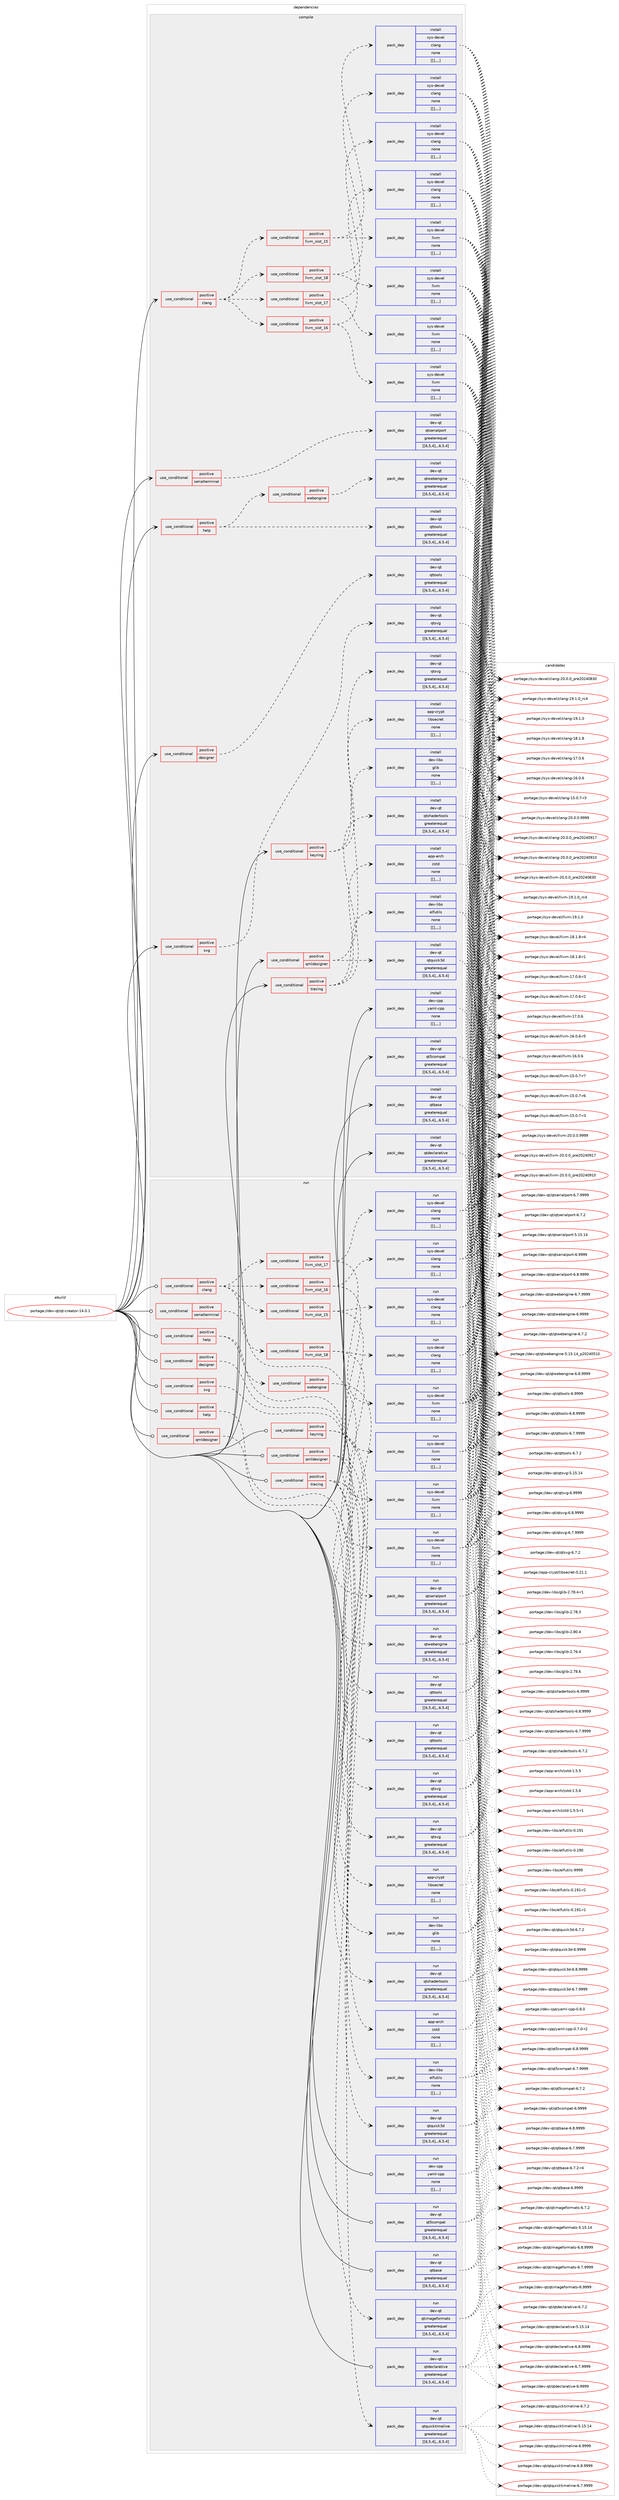 digraph prolog {

# *************
# Graph options
# *************

newrank=true;
concentrate=true;
compound=true;
graph [rankdir=LR,fontname=Helvetica,fontsize=10,ranksep=1.5];#, ranksep=2.5, nodesep=0.2];
edge  [arrowhead=vee];
node  [fontname=Helvetica,fontsize=10];

# **********
# The ebuild
# **********

subgraph cluster_leftcol {
color=gray;
label=<<i>ebuild</i>>;
id [label="portage://dev-qt/qt-creator-14.0.1", color=red, width=4, href="../dev-qt/qt-creator-14.0.1.svg"];
}

# ****************
# The dependencies
# ****************

subgraph cluster_midcol {
color=gray;
label=<<i>dependencies</i>>;
subgraph cluster_compile {
fillcolor="#eeeeee";
style=filled;
label=<<i>compile</i>>;
subgraph cond43501 {
dependency172152 [label=<<TABLE BORDER="0" CELLBORDER="1" CELLSPACING="0" CELLPADDING="4"><TR><TD ROWSPAN="3" CELLPADDING="10">use_conditional</TD></TR><TR><TD>positive</TD></TR><TR><TD>clang</TD></TR></TABLE>>, shape=none, color=red];
subgraph cond43502 {
dependency172153 [label=<<TABLE BORDER="0" CELLBORDER="1" CELLSPACING="0" CELLPADDING="4"><TR><TD ROWSPAN="3" CELLPADDING="10">use_conditional</TD></TR><TR><TD>positive</TD></TR><TR><TD>llvm_slot_15</TD></TR></TABLE>>, shape=none, color=red];
subgraph pack127388 {
dependency172154 [label=<<TABLE BORDER="0" CELLBORDER="1" CELLSPACING="0" CELLPADDING="4" WIDTH="220"><TR><TD ROWSPAN="6" CELLPADDING="30">pack_dep</TD></TR><TR><TD WIDTH="110">install</TD></TR><TR><TD>sys-devel</TD></TR><TR><TD>clang</TD></TR><TR><TD>none</TD></TR><TR><TD>[[],,,,]</TD></TR></TABLE>>, shape=none, color=blue];
}
dependency172153:e -> dependency172154:w [weight=20,style="dashed",arrowhead="vee"];
subgraph pack127389 {
dependency172155 [label=<<TABLE BORDER="0" CELLBORDER="1" CELLSPACING="0" CELLPADDING="4" WIDTH="220"><TR><TD ROWSPAN="6" CELLPADDING="30">pack_dep</TD></TR><TR><TD WIDTH="110">install</TD></TR><TR><TD>sys-devel</TD></TR><TR><TD>llvm</TD></TR><TR><TD>none</TD></TR><TR><TD>[[],,,,]</TD></TR></TABLE>>, shape=none, color=blue];
}
dependency172153:e -> dependency172155:w [weight=20,style="dashed",arrowhead="vee"];
}
dependency172152:e -> dependency172153:w [weight=20,style="dashed",arrowhead="vee"];
subgraph cond43503 {
dependency172156 [label=<<TABLE BORDER="0" CELLBORDER="1" CELLSPACING="0" CELLPADDING="4"><TR><TD ROWSPAN="3" CELLPADDING="10">use_conditional</TD></TR><TR><TD>positive</TD></TR><TR><TD>llvm_slot_16</TD></TR></TABLE>>, shape=none, color=red];
subgraph pack127390 {
dependency172157 [label=<<TABLE BORDER="0" CELLBORDER="1" CELLSPACING="0" CELLPADDING="4" WIDTH="220"><TR><TD ROWSPAN="6" CELLPADDING="30">pack_dep</TD></TR><TR><TD WIDTH="110">install</TD></TR><TR><TD>sys-devel</TD></TR><TR><TD>clang</TD></TR><TR><TD>none</TD></TR><TR><TD>[[],,,,]</TD></TR></TABLE>>, shape=none, color=blue];
}
dependency172156:e -> dependency172157:w [weight=20,style="dashed",arrowhead="vee"];
subgraph pack127391 {
dependency172158 [label=<<TABLE BORDER="0" CELLBORDER="1" CELLSPACING="0" CELLPADDING="4" WIDTH="220"><TR><TD ROWSPAN="6" CELLPADDING="30">pack_dep</TD></TR><TR><TD WIDTH="110">install</TD></TR><TR><TD>sys-devel</TD></TR><TR><TD>llvm</TD></TR><TR><TD>none</TD></TR><TR><TD>[[],,,,]</TD></TR></TABLE>>, shape=none, color=blue];
}
dependency172156:e -> dependency172158:w [weight=20,style="dashed",arrowhead="vee"];
}
dependency172152:e -> dependency172156:w [weight=20,style="dashed",arrowhead="vee"];
subgraph cond43504 {
dependency172159 [label=<<TABLE BORDER="0" CELLBORDER="1" CELLSPACING="0" CELLPADDING="4"><TR><TD ROWSPAN="3" CELLPADDING="10">use_conditional</TD></TR><TR><TD>positive</TD></TR><TR><TD>llvm_slot_17</TD></TR></TABLE>>, shape=none, color=red];
subgraph pack127392 {
dependency172160 [label=<<TABLE BORDER="0" CELLBORDER="1" CELLSPACING="0" CELLPADDING="4" WIDTH="220"><TR><TD ROWSPAN="6" CELLPADDING="30">pack_dep</TD></TR><TR><TD WIDTH="110">install</TD></TR><TR><TD>sys-devel</TD></TR><TR><TD>clang</TD></TR><TR><TD>none</TD></TR><TR><TD>[[],,,,]</TD></TR></TABLE>>, shape=none, color=blue];
}
dependency172159:e -> dependency172160:w [weight=20,style="dashed",arrowhead="vee"];
subgraph pack127393 {
dependency172161 [label=<<TABLE BORDER="0" CELLBORDER="1" CELLSPACING="0" CELLPADDING="4" WIDTH="220"><TR><TD ROWSPAN="6" CELLPADDING="30">pack_dep</TD></TR><TR><TD WIDTH="110">install</TD></TR><TR><TD>sys-devel</TD></TR><TR><TD>llvm</TD></TR><TR><TD>none</TD></TR><TR><TD>[[],,,,]</TD></TR></TABLE>>, shape=none, color=blue];
}
dependency172159:e -> dependency172161:w [weight=20,style="dashed",arrowhead="vee"];
}
dependency172152:e -> dependency172159:w [weight=20,style="dashed",arrowhead="vee"];
subgraph cond43505 {
dependency172162 [label=<<TABLE BORDER="0" CELLBORDER="1" CELLSPACING="0" CELLPADDING="4"><TR><TD ROWSPAN="3" CELLPADDING="10">use_conditional</TD></TR><TR><TD>positive</TD></TR><TR><TD>llvm_slot_18</TD></TR></TABLE>>, shape=none, color=red];
subgraph pack127394 {
dependency172163 [label=<<TABLE BORDER="0" CELLBORDER="1" CELLSPACING="0" CELLPADDING="4" WIDTH="220"><TR><TD ROWSPAN="6" CELLPADDING="30">pack_dep</TD></TR><TR><TD WIDTH="110">install</TD></TR><TR><TD>sys-devel</TD></TR><TR><TD>clang</TD></TR><TR><TD>none</TD></TR><TR><TD>[[],,,,]</TD></TR></TABLE>>, shape=none, color=blue];
}
dependency172162:e -> dependency172163:w [weight=20,style="dashed",arrowhead="vee"];
subgraph pack127395 {
dependency172164 [label=<<TABLE BORDER="0" CELLBORDER="1" CELLSPACING="0" CELLPADDING="4" WIDTH="220"><TR><TD ROWSPAN="6" CELLPADDING="30">pack_dep</TD></TR><TR><TD WIDTH="110">install</TD></TR><TR><TD>sys-devel</TD></TR><TR><TD>llvm</TD></TR><TR><TD>none</TD></TR><TR><TD>[[],,,,]</TD></TR></TABLE>>, shape=none, color=blue];
}
dependency172162:e -> dependency172164:w [weight=20,style="dashed",arrowhead="vee"];
}
dependency172152:e -> dependency172162:w [weight=20,style="dashed",arrowhead="vee"];
}
id:e -> dependency172152:w [weight=20,style="solid",arrowhead="vee"];
subgraph cond43506 {
dependency172165 [label=<<TABLE BORDER="0" CELLBORDER="1" CELLSPACING="0" CELLPADDING="4"><TR><TD ROWSPAN="3" CELLPADDING="10">use_conditional</TD></TR><TR><TD>positive</TD></TR><TR><TD>designer</TD></TR></TABLE>>, shape=none, color=red];
subgraph pack127396 {
dependency172166 [label=<<TABLE BORDER="0" CELLBORDER="1" CELLSPACING="0" CELLPADDING="4" WIDTH="220"><TR><TD ROWSPAN="6" CELLPADDING="30">pack_dep</TD></TR><TR><TD WIDTH="110">install</TD></TR><TR><TD>dev-qt</TD></TR><TR><TD>qttools</TD></TR><TR><TD>greaterequal</TD></TR><TR><TD>[[6,5,4],,,6.5.4]</TD></TR></TABLE>>, shape=none, color=blue];
}
dependency172165:e -> dependency172166:w [weight=20,style="dashed",arrowhead="vee"];
}
id:e -> dependency172165:w [weight=20,style="solid",arrowhead="vee"];
subgraph cond43507 {
dependency172167 [label=<<TABLE BORDER="0" CELLBORDER="1" CELLSPACING="0" CELLPADDING="4"><TR><TD ROWSPAN="3" CELLPADDING="10">use_conditional</TD></TR><TR><TD>positive</TD></TR><TR><TD>help</TD></TR></TABLE>>, shape=none, color=red];
subgraph pack127397 {
dependency172168 [label=<<TABLE BORDER="0" CELLBORDER="1" CELLSPACING="0" CELLPADDING="4" WIDTH="220"><TR><TD ROWSPAN="6" CELLPADDING="30">pack_dep</TD></TR><TR><TD WIDTH="110">install</TD></TR><TR><TD>dev-qt</TD></TR><TR><TD>qttools</TD></TR><TR><TD>greaterequal</TD></TR><TR><TD>[[6,5,4],,,6.5.4]</TD></TR></TABLE>>, shape=none, color=blue];
}
dependency172167:e -> dependency172168:w [weight=20,style="dashed",arrowhead="vee"];
subgraph cond43508 {
dependency172169 [label=<<TABLE BORDER="0" CELLBORDER="1" CELLSPACING="0" CELLPADDING="4"><TR><TD ROWSPAN="3" CELLPADDING="10">use_conditional</TD></TR><TR><TD>positive</TD></TR><TR><TD>webengine</TD></TR></TABLE>>, shape=none, color=red];
subgraph pack127398 {
dependency172170 [label=<<TABLE BORDER="0" CELLBORDER="1" CELLSPACING="0" CELLPADDING="4" WIDTH="220"><TR><TD ROWSPAN="6" CELLPADDING="30">pack_dep</TD></TR><TR><TD WIDTH="110">install</TD></TR><TR><TD>dev-qt</TD></TR><TR><TD>qtwebengine</TD></TR><TR><TD>greaterequal</TD></TR><TR><TD>[[6,5,4],,,6.5.4]</TD></TR></TABLE>>, shape=none, color=blue];
}
dependency172169:e -> dependency172170:w [weight=20,style="dashed",arrowhead="vee"];
}
dependency172167:e -> dependency172169:w [weight=20,style="dashed",arrowhead="vee"];
}
id:e -> dependency172167:w [weight=20,style="solid",arrowhead="vee"];
subgraph cond43509 {
dependency172171 [label=<<TABLE BORDER="0" CELLBORDER="1" CELLSPACING="0" CELLPADDING="4"><TR><TD ROWSPAN="3" CELLPADDING="10">use_conditional</TD></TR><TR><TD>positive</TD></TR><TR><TD>keyring</TD></TR></TABLE>>, shape=none, color=red];
subgraph pack127399 {
dependency172172 [label=<<TABLE BORDER="0" CELLBORDER="1" CELLSPACING="0" CELLPADDING="4" WIDTH="220"><TR><TD ROWSPAN="6" CELLPADDING="30">pack_dep</TD></TR><TR><TD WIDTH="110">install</TD></TR><TR><TD>app-crypt</TD></TR><TR><TD>libsecret</TD></TR><TR><TD>none</TD></TR><TR><TD>[[],,,,]</TD></TR></TABLE>>, shape=none, color=blue];
}
dependency172171:e -> dependency172172:w [weight=20,style="dashed",arrowhead="vee"];
subgraph pack127400 {
dependency172173 [label=<<TABLE BORDER="0" CELLBORDER="1" CELLSPACING="0" CELLPADDING="4" WIDTH="220"><TR><TD ROWSPAN="6" CELLPADDING="30">pack_dep</TD></TR><TR><TD WIDTH="110">install</TD></TR><TR><TD>dev-libs</TD></TR><TR><TD>glib</TD></TR><TR><TD>none</TD></TR><TR><TD>[[],,,,]</TD></TR></TABLE>>, shape=none, color=blue];
}
dependency172171:e -> dependency172173:w [weight=20,style="dashed",arrowhead="vee"];
}
id:e -> dependency172171:w [weight=20,style="solid",arrowhead="vee"];
subgraph cond43510 {
dependency172174 [label=<<TABLE BORDER="0" CELLBORDER="1" CELLSPACING="0" CELLPADDING="4"><TR><TD ROWSPAN="3" CELLPADDING="10">use_conditional</TD></TR><TR><TD>positive</TD></TR><TR><TD>qmldesigner</TD></TR></TABLE>>, shape=none, color=red];
subgraph pack127401 {
dependency172175 [label=<<TABLE BORDER="0" CELLBORDER="1" CELLSPACING="0" CELLPADDING="4" WIDTH="220"><TR><TD ROWSPAN="6" CELLPADDING="30">pack_dep</TD></TR><TR><TD WIDTH="110">install</TD></TR><TR><TD>dev-qt</TD></TR><TR><TD>qtquick3d</TD></TR><TR><TD>greaterequal</TD></TR><TR><TD>[[6,5,4],,,6.5.4]</TD></TR></TABLE>>, shape=none, color=blue];
}
dependency172174:e -> dependency172175:w [weight=20,style="dashed",arrowhead="vee"];
subgraph pack127402 {
dependency172176 [label=<<TABLE BORDER="0" CELLBORDER="1" CELLSPACING="0" CELLPADDING="4" WIDTH="220"><TR><TD ROWSPAN="6" CELLPADDING="30">pack_dep</TD></TR><TR><TD WIDTH="110">install</TD></TR><TR><TD>dev-qt</TD></TR><TR><TD>qtsvg</TD></TR><TR><TD>greaterequal</TD></TR><TR><TD>[[6,5,4],,,6.5.4]</TD></TR></TABLE>>, shape=none, color=blue];
}
dependency172174:e -> dependency172176:w [weight=20,style="dashed",arrowhead="vee"];
}
id:e -> dependency172174:w [weight=20,style="solid",arrowhead="vee"];
subgraph cond43511 {
dependency172177 [label=<<TABLE BORDER="0" CELLBORDER="1" CELLSPACING="0" CELLPADDING="4"><TR><TD ROWSPAN="3" CELLPADDING="10">use_conditional</TD></TR><TR><TD>positive</TD></TR><TR><TD>serialterminal</TD></TR></TABLE>>, shape=none, color=red];
subgraph pack127403 {
dependency172178 [label=<<TABLE BORDER="0" CELLBORDER="1" CELLSPACING="0" CELLPADDING="4" WIDTH="220"><TR><TD ROWSPAN="6" CELLPADDING="30">pack_dep</TD></TR><TR><TD WIDTH="110">install</TD></TR><TR><TD>dev-qt</TD></TR><TR><TD>qtserialport</TD></TR><TR><TD>greaterequal</TD></TR><TR><TD>[[6,5,4],,,6.5.4]</TD></TR></TABLE>>, shape=none, color=blue];
}
dependency172177:e -> dependency172178:w [weight=20,style="dashed",arrowhead="vee"];
}
id:e -> dependency172177:w [weight=20,style="solid",arrowhead="vee"];
subgraph cond43512 {
dependency172179 [label=<<TABLE BORDER="0" CELLBORDER="1" CELLSPACING="0" CELLPADDING="4"><TR><TD ROWSPAN="3" CELLPADDING="10">use_conditional</TD></TR><TR><TD>positive</TD></TR><TR><TD>svg</TD></TR></TABLE>>, shape=none, color=red];
subgraph pack127404 {
dependency172180 [label=<<TABLE BORDER="0" CELLBORDER="1" CELLSPACING="0" CELLPADDING="4" WIDTH="220"><TR><TD ROWSPAN="6" CELLPADDING="30">pack_dep</TD></TR><TR><TD WIDTH="110">install</TD></TR><TR><TD>dev-qt</TD></TR><TR><TD>qtsvg</TD></TR><TR><TD>greaterequal</TD></TR><TR><TD>[[6,5,4],,,6.5.4]</TD></TR></TABLE>>, shape=none, color=blue];
}
dependency172179:e -> dependency172180:w [weight=20,style="dashed",arrowhead="vee"];
}
id:e -> dependency172179:w [weight=20,style="solid",arrowhead="vee"];
subgraph cond43513 {
dependency172181 [label=<<TABLE BORDER="0" CELLBORDER="1" CELLSPACING="0" CELLPADDING="4"><TR><TD ROWSPAN="3" CELLPADDING="10">use_conditional</TD></TR><TR><TD>positive</TD></TR><TR><TD>tracing</TD></TR></TABLE>>, shape=none, color=red];
subgraph pack127405 {
dependency172182 [label=<<TABLE BORDER="0" CELLBORDER="1" CELLSPACING="0" CELLPADDING="4" WIDTH="220"><TR><TD ROWSPAN="6" CELLPADDING="30">pack_dep</TD></TR><TR><TD WIDTH="110">install</TD></TR><TR><TD>app-arch</TD></TR><TR><TD>zstd</TD></TR><TR><TD>none</TD></TR><TR><TD>[[],,,,]</TD></TR></TABLE>>, shape=none, color=blue];
}
dependency172181:e -> dependency172182:w [weight=20,style="dashed",arrowhead="vee"];
subgraph pack127406 {
dependency172183 [label=<<TABLE BORDER="0" CELLBORDER="1" CELLSPACING="0" CELLPADDING="4" WIDTH="220"><TR><TD ROWSPAN="6" CELLPADDING="30">pack_dep</TD></TR><TR><TD WIDTH="110">install</TD></TR><TR><TD>dev-libs</TD></TR><TR><TD>elfutils</TD></TR><TR><TD>none</TD></TR><TR><TD>[[],,,,]</TD></TR></TABLE>>, shape=none, color=blue];
}
dependency172181:e -> dependency172183:w [weight=20,style="dashed",arrowhead="vee"];
subgraph pack127407 {
dependency172184 [label=<<TABLE BORDER="0" CELLBORDER="1" CELLSPACING="0" CELLPADDING="4" WIDTH="220"><TR><TD ROWSPAN="6" CELLPADDING="30">pack_dep</TD></TR><TR><TD WIDTH="110">install</TD></TR><TR><TD>dev-qt</TD></TR><TR><TD>qtshadertools</TD></TR><TR><TD>greaterequal</TD></TR><TR><TD>[[6,5,4],,,6.5.4]</TD></TR></TABLE>>, shape=none, color=blue];
}
dependency172181:e -> dependency172184:w [weight=20,style="dashed",arrowhead="vee"];
}
id:e -> dependency172181:w [weight=20,style="solid",arrowhead="vee"];
subgraph pack127408 {
dependency172185 [label=<<TABLE BORDER="0" CELLBORDER="1" CELLSPACING="0" CELLPADDING="4" WIDTH="220"><TR><TD ROWSPAN="6" CELLPADDING="30">pack_dep</TD></TR><TR><TD WIDTH="110">install</TD></TR><TR><TD>dev-cpp</TD></TR><TR><TD>yaml-cpp</TD></TR><TR><TD>none</TD></TR><TR><TD>[[],,,,]</TD></TR></TABLE>>, shape=none, color=blue];
}
id:e -> dependency172185:w [weight=20,style="solid",arrowhead="vee"];
subgraph pack127409 {
dependency172186 [label=<<TABLE BORDER="0" CELLBORDER="1" CELLSPACING="0" CELLPADDING="4" WIDTH="220"><TR><TD ROWSPAN="6" CELLPADDING="30">pack_dep</TD></TR><TR><TD WIDTH="110">install</TD></TR><TR><TD>dev-qt</TD></TR><TR><TD>qt5compat</TD></TR><TR><TD>greaterequal</TD></TR><TR><TD>[[6,5,4],,,6.5.4]</TD></TR></TABLE>>, shape=none, color=blue];
}
id:e -> dependency172186:w [weight=20,style="solid",arrowhead="vee"];
subgraph pack127410 {
dependency172187 [label=<<TABLE BORDER="0" CELLBORDER="1" CELLSPACING="0" CELLPADDING="4" WIDTH="220"><TR><TD ROWSPAN="6" CELLPADDING="30">pack_dep</TD></TR><TR><TD WIDTH="110">install</TD></TR><TR><TD>dev-qt</TD></TR><TR><TD>qtbase</TD></TR><TR><TD>greaterequal</TD></TR><TR><TD>[[6,5,4],,,6.5.4]</TD></TR></TABLE>>, shape=none, color=blue];
}
id:e -> dependency172187:w [weight=20,style="solid",arrowhead="vee"];
subgraph pack127411 {
dependency172188 [label=<<TABLE BORDER="0" CELLBORDER="1" CELLSPACING="0" CELLPADDING="4" WIDTH="220"><TR><TD ROWSPAN="6" CELLPADDING="30">pack_dep</TD></TR><TR><TD WIDTH="110">install</TD></TR><TR><TD>dev-qt</TD></TR><TR><TD>qtdeclarative</TD></TR><TR><TD>greaterequal</TD></TR><TR><TD>[[6,5,4],,,6.5.4]</TD></TR></TABLE>>, shape=none, color=blue];
}
id:e -> dependency172188:w [weight=20,style="solid",arrowhead="vee"];
}
subgraph cluster_compileandrun {
fillcolor="#eeeeee";
style=filled;
label=<<i>compile and run</i>>;
}
subgraph cluster_run {
fillcolor="#eeeeee";
style=filled;
label=<<i>run</i>>;
subgraph cond43514 {
dependency172189 [label=<<TABLE BORDER="0" CELLBORDER="1" CELLSPACING="0" CELLPADDING="4"><TR><TD ROWSPAN="3" CELLPADDING="10">use_conditional</TD></TR><TR><TD>positive</TD></TR><TR><TD>clang</TD></TR></TABLE>>, shape=none, color=red];
subgraph cond43515 {
dependency172190 [label=<<TABLE BORDER="0" CELLBORDER="1" CELLSPACING="0" CELLPADDING="4"><TR><TD ROWSPAN="3" CELLPADDING="10">use_conditional</TD></TR><TR><TD>positive</TD></TR><TR><TD>llvm_slot_15</TD></TR></TABLE>>, shape=none, color=red];
subgraph pack127412 {
dependency172191 [label=<<TABLE BORDER="0" CELLBORDER="1" CELLSPACING="0" CELLPADDING="4" WIDTH="220"><TR><TD ROWSPAN="6" CELLPADDING="30">pack_dep</TD></TR><TR><TD WIDTH="110">run</TD></TR><TR><TD>sys-devel</TD></TR><TR><TD>clang</TD></TR><TR><TD>none</TD></TR><TR><TD>[[],,,,]</TD></TR></TABLE>>, shape=none, color=blue];
}
dependency172190:e -> dependency172191:w [weight=20,style="dashed",arrowhead="vee"];
subgraph pack127413 {
dependency172192 [label=<<TABLE BORDER="0" CELLBORDER="1" CELLSPACING="0" CELLPADDING="4" WIDTH="220"><TR><TD ROWSPAN="6" CELLPADDING="30">pack_dep</TD></TR><TR><TD WIDTH="110">run</TD></TR><TR><TD>sys-devel</TD></TR><TR><TD>llvm</TD></TR><TR><TD>none</TD></TR><TR><TD>[[],,,,]</TD></TR></TABLE>>, shape=none, color=blue];
}
dependency172190:e -> dependency172192:w [weight=20,style="dashed",arrowhead="vee"];
}
dependency172189:e -> dependency172190:w [weight=20,style="dashed",arrowhead="vee"];
subgraph cond43516 {
dependency172193 [label=<<TABLE BORDER="0" CELLBORDER="1" CELLSPACING="0" CELLPADDING="4"><TR><TD ROWSPAN="3" CELLPADDING="10">use_conditional</TD></TR><TR><TD>positive</TD></TR><TR><TD>llvm_slot_16</TD></TR></TABLE>>, shape=none, color=red];
subgraph pack127414 {
dependency172194 [label=<<TABLE BORDER="0" CELLBORDER="1" CELLSPACING="0" CELLPADDING="4" WIDTH="220"><TR><TD ROWSPAN="6" CELLPADDING="30">pack_dep</TD></TR><TR><TD WIDTH="110">run</TD></TR><TR><TD>sys-devel</TD></TR><TR><TD>clang</TD></TR><TR><TD>none</TD></TR><TR><TD>[[],,,,]</TD></TR></TABLE>>, shape=none, color=blue];
}
dependency172193:e -> dependency172194:w [weight=20,style="dashed",arrowhead="vee"];
subgraph pack127415 {
dependency172195 [label=<<TABLE BORDER="0" CELLBORDER="1" CELLSPACING="0" CELLPADDING="4" WIDTH="220"><TR><TD ROWSPAN="6" CELLPADDING="30">pack_dep</TD></TR><TR><TD WIDTH="110">run</TD></TR><TR><TD>sys-devel</TD></TR><TR><TD>llvm</TD></TR><TR><TD>none</TD></TR><TR><TD>[[],,,,]</TD></TR></TABLE>>, shape=none, color=blue];
}
dependency172193:e -> dependency172195:w [weight=20,style="dashed",arrowhead="vee"];
}
dependency172189:e -> dependency172193:w [weight=20,style="dashed",arrowhead="vee"];
subgraph cond43517 {
dependency172196 [label=<<TABLE BORDER="0" CELLBORDER="1" CELLSPACING="0" CELLPADDING="4"><TR><TD ROWSPAN="3" CELLPADDING="10">use_conditional</TD></TR><TR><TD>positive</TD></TR><TR><TD>llvm_slot_17</TD></TR></TABLE>>, shape=none, color=red];
subgraph pack127416 {
dependency172197 [label=<<TABLE BORDER="0" CELLBORDER="1" CELLSPACING="0" CELLPADDING="4" WIDTH="220"><TR><TD ROWSPAN="6" CELLPADDING="30">pack_dep</TD></TR><TR><TD WIDTH="110">run</TD></TR><TR><TD>sys-devel</TD></TR><TR><TD>clang</TD></TR><TR><TD>none</TD></TR><TR><TD>[[],,,,]</TD></TR></TABLE>>, shape=none, color=blue];
}
dependency172196:e -> dependency172197:w [weight=20,style="dashed",arrowhead="vee"];
subgraph pack127417 {
dependency172198 [label=<<TABLE BORDER="0" CELLBORDER="1" CELLSPACING="0" CELLPADDING="4" WIDTH="220"><TR><TD ROWSPAN="6" CELLPADDING="30">pack_dep</TD></TR><TR><TD WIDTH="110">run</TD></TR><TR><TD>sys-devel</TD></TR><TR><TD>llvm</TD></TR><TR><TD>none</TD></TR><TR><TD>[[],,,,]</TD></TR></TABLE>>, shape=none, color=blue];
}
dependency172196:e -> dependency172198:w [weight=20,style="dashed",arrowhead="vee"];
}
dependency172189:e -> dependency172196:w [weight=20,style="dashed",arrowhead="vee"];
subgraph cond43518 {
dependency172199 [label=<<TABLE BORDER="0" CELLBORDER="1" CELLSPACING="0" CELLPADDING="4"><TR><TD ROWSPAN="3" CELLPADDING="10">use_conditional</TD></TR><TR><TD>positive</TD></TR><TR><TD>llvm_slot_18</TD></TR></TABLE>>, shape=none, color=red];
subgraph pack127418 {
dependency172200 [label=<<TABLE BORDER="0" CELLBORDER="1" CELLSPACING="0" CELLPADDING="4" WIDTH="220"><TR><TD ROWSPAN="6" CELLPADDING="30">pack_dep</TD></TR><TR><TD WIDTH="110">run</TD></TR><TR><TD>sys-devel</TD></TR><TR><TD>clang</TD></TR><TR><TD>none</TD></TR><TR><TD>[[],,,,]</TD></TR></TABLE>>, shape=none, color=blue];
}
dependency172199:e -> dependency172200:w [weight=20,style="dashed",arrowhead="vee"];
subgraph pack127419 {
dependency172201 [label=<<TABLE BORDER="0" CELLBORDER="1" CELLSPACING="0" CELLPADDING="4" WIDTH="220"><TR><TD ROWSPAN="6" CELLPADDING="30">pack_dep</TD></TR><TR><TD WIDTH="110">run</TD></TR><TR><TD>sys-devel</TD></TR><TR><TD>llvm</TD></TR><TR><TD>none</TD></TR><TR><TD>[[],,,,]</TD></TR></TABLE>>, shape=none, color=blue];
}
dependency172199:e -> dependency172201:w [weight=20,style="dashed",arrowhead="vee"];
}
dependency172189:e -> dependency172199:w [weight=20,style="dashed",arrowhead="vee"];
}
id:e -> dependency172189:w [weight=20,style="solid",arrowhead="odot"];
subgraph cond43519 {
dependency172202 [label=<<TABLE BORDER="0" CELLBORDER="1" CELLSPACING="0" CELLPADDING="4"><TR><TD ROWSPAN="3" CELLPADDING="10">use_conditional</TD></TR><TR><TD>positive</TD></TR><TR><TD>designer</TD></TR></TABLE>>, shape=none, color=red];
subgraph pack127420 {
dependency172203 [label=<<TABLE BORDER="0" CELLBORDER="1" CELLSPACING="0" CELLPADDING="4" WIDTH="220"><TR><TD ROWSPAN="6" CELLPADDING="30">pack_dep</TD></TR><TR><TD WIDTH="110">run</TD></TR><TR><TD>dev-qt</TD></TR><TR><TD>qttools</TD></TR><TR><TD>greaterequal</TD></TR><TR><TD>[[6,5,4],,,6.5.4]</TD></TR></TABLE>>, shape=none, color=blue];
}
dependency172202:e -> dependency172203:w [weight=20,style="dashed",arrowhead="vee"];
}
id:e -> dependency172202:w [weight=20,style="solid",arrowhead="odot"];
subgraph cond43520 {
dependency172204 [label=<<TABLE BORDER="0" CELLBORDER="1" CELLSPACING="0" CELLPADDING="4"><TR><TD ROWSPAN="3" CELLPADDING="10">use_conditional</TD></TR><TR><TD>positive</TD></TR><TR><TD>help</TD></TR></TABLE>>, shape=none, color=red];
subgraph pack127421 {
dependency172205 [label=<<TABLE BORDER="0" CELLBORDER="1" CELLSPACING="0" CELLPADDING="4" WIDTH="220"><TR><TD ROWSPAN="6" CELLPADDING="30">pack_dep</TD></TR><TR><TD WIDTH="110">run</TD></TR><TR><TD>dev-qt</TD></TR><TR><TD>qtimageformats</TD></TR><TR><TD>greaterequal</TD></TR><TR><TD>[[6,5,4],,,6.5.4]</TD></TR></TABLE>>, shape=none, color=blue];
}
dependency172204:e -> dependency172205:w [weight=20,style="dashed",arrowhead="vee"];
}
id:e -> dependency172204:w [weight=20,style="solid",arrowhead="odot"];
subgraph cond43521 {
dependency172206 [label=<<TABLE BORDER="0" CELLBORDER="1" CELLSPACING="0" CELLPADDING="4"><TR><TD ROWSPAN="3" CELLPADDING="10">use_conditional</TD></TR><TR><TD>positive</TD></TR><TR><TD>help</TD></TR></TABLE>>, shape=none, color=red];
subgraph pack127422 {
dependency172207 [label=<<TABLE BORDER="0" CELLBORDER="1" CELLSPACING="0" CELLPADDING="4" WIDTH="220"><TR><TD ROWSPAN="6" CELLPADDING="30">pack_dep</TD></TR><TR><TD WIDTH="110">run</TD></TR><TR><TD>dev-qt</TD></TR><TR><TD>qttools</TD></TR><TR><TD>greaterequal</TD></TR><TR><TD>[[6,5,4],,,6.5.4]</TD></TR></TABLE>>, shape=none, color=blue];
}
dependency172206:e -> dependency172207:w [weight=20,style="dashed",arrowhead="vee"];
subgraph cond43522 {
dependency172208 [label=<<TABLE BORDER="0" CELLBORDER="1" CELLSPACING="0" CELLPADDING="4"><TR><TD ROWSPAN="3" CELLPADDING="10">use_conditional</TD></TR><TR><TD>positive</TD></TR><TR><TD>webengine</TD></TR></TABLE>>, shape=none, color=red];
subgraph pack127423 {
dependency172209 [label=<<TABLE BORDER="0" CELLBORDER="1" CELLSPACING="0" CELLPADDING="4" WIDTH="220"><TR><TD ROWSPAN="6" CELLPADDING="30">pack_dep</TD></TR><TR><TD WIDTH="110">run</TD></TR><TR><TD>dev-qt</TD></TR><TR><TD>qtwebengine</TD></TR><TR><TD>greaterequal</TD></TR><TR><TD>[[6,5,4],,,6.5.4]</TD></TR></TABLE>>, shape=none, color=blue];
}
dependency172208:e -> dependency172209:w [weight=20,style="dashed",arrowhead="vee"];
}
dependency172206:e -> dependency172208:w [weight=20,style="dashed",arrowhead="vee"];
}
id:e -> dependency172206:w [weight=20,style="solid",arrowhead="odot"];
subgraph cond43523 {
dependency172210 [label=<<TABLE BORDER="0" CELLBORDER="1" CELLSPACING="0" CELLPADDING="4"><TR><TD ROWSPAN="3" CELLPADDING="10">use_conditional</TD></TR><TR><TD>positive</TD></TR><TR><TD>keyring</TD></TR></TABLE>>, shape=none, color=red];
subgraph pack127424 {
dependency172211 [label=<<TABLE BORDER="0" CELLBORDER="1" CELLSPACING="0" CELLPADDING="4" WIDTH="220"><TR><TD ROWSPAN="6" CELLPADDING="30">pack_dep</TD></TR><TR><TD WIDTH="110">run</TD></TR><TR><TD>app-crypt</TD></TR><TR><TD>libsecret</TD></TR><TR><TD>none</TD></TR><TR><TD>[[],,,,]</TD></TR></TABLE>>, shape=none, color=blue];
}
dependency172210:e -> dependency172211:w [weight=20,style="dashed",arrowhead="vee"];
subgraph pack127425 {
dependency172212 [label=<<TABLE BORDER="0" CELLBORDER="1" CELLSPACING="0" CELLPADDING="4" WIDTH="220"><TR><TD ROWSPAN="6" CELLPADDING="30">pack_dep</TD></TR><TR><TD WIDTH="110">run</TD></TR><TR><TD>dev-libs</TD></TR><TR><TD>glib</TD></TR><TR><TD>none</TD></TR><TR><TD>[[],,,,]</TD></TR></TABLE>>, shape=none, color=blue];
}
dependency172210:e -> dependency172212:w [weight=20,style="dashed",arrowhead="vee"];
}
id:e -> dependency172210:w [weight=20,style="solid",arrowhead="odot"];
subgraph cond43524 {
dependency172213 [label=<<TABLE BORDER="0" CELLBORDER="1" CELLSPACING="0" CELLPADDING="4"><TR><TD ROWSPAN="3" CELLPADDING="10">use_conditional</TD></TR><TR><TD>positive</TD></TR><TR><TD>qmldesigner</TD></TR></TABLE>>, shape=none, color=red];
subgraph pack127426 {
dependency172214 [label=<<TABLE BORDER="0" CELLBORDER="1" CELLSPACING="0" CELLPADDING="4" WIDTH="220"><TR><TD ROWSPAN="6" CELLPADDING="30">pack_dep</TD></TR><TR><TD WIDTH="110">run</TD></TR><TR><TD>dev-qt</TD></TR><TR><TD>qtquick3d</TD></TR><TR><TD>greaterequal</TD></TR><TR><TD>[[6,5,4],,,6.5.4]</TD></TR></TABLE>>, shape=none, color=blue];
}
dependency172213:e -> dependency172214:w [weight=20,style="dashed",arrowhead="vee"];
subgraph pack127427 {
dependency172215 [label=<<TABLE BORDER="0" CELLBORDER="1" CELLSPACING="0" CELLPADDING="4" WIDTH="220"><TR><TD ROWSPAN="6" CELLPADDING="30">pack_dep</TD></TR><TR><TD WIDTH="110">run</TD></TR><TR><TD>dev-qt</TD></TR><TR><TD>qtsvg</TD></TR><TR><TD>greaterequal</TD></TR><TR><TD>[[6,5,4],,,6.5.4]</TD></TR></TABLE>>, shape=none, color=blue];
}
dependency172213:e -> dependency172215:w [weight=20,style="dashed",arrowhead="vee"];
}
id:e -> dependency172213:w [weight=20,style="solid",arrowhead="odot"];
subgraph cond43525 {
dependency172216 [label=<<TABLE BORDER="0" CELLBORDER="1" CELLSPACING="0" CELLPADDING="4"><TR><TD ROWSPAN="3" CELLPADDING="10">use_conditional</TD></TR><TR><TD>positive</TD></TR><TR><TD>qmldesigner</TD></TR></TABLE>>, shape=none, color=red];
subgraph pack127428 {
dependency172217 [label=<<TABLE BORDER="0" CELLBORDER="1" CELLSPACING="0" CELLPADDING="4" WIDTH="220"><TR><TD ROWSPAN="6" CELLPADDING="30">pack_dep</TD></TR><TR><TD WIDTH="110">run</TD></TR><TR><TD>dev-qt</TD></TR><TR><TD>qtquicktimeline</TD></TR><TR><TD>greaterequal</TD></TR><TR><TD>[[6,5,4],,,6.5.4]</TD></TR></TABLE>>, shape=none, color=blue];
}
dependency172216:e -> dependency172217:w [weight=20,style="dashed",arrowhead="vee"];
}
id:e -> dependency172216:w [weight=20,style="solid",arrowhead="odot"];
subgraph cond43526 {
dependency172218 [label=<<TABLE BORDER="0" CELLBORDER="1" CELLSPACING="0" CELLPADDING="4"><TR><TD ROWSPAN="3" CELLPADDING="10">use_conditional</TD></TR><TR><TD>positive</TD></TR><TR><TD>serialterminal</TD></TR></TABLE>>, shape=none, color=red];
subgraph pack127429 {
dependency172219 [label=<<TABLE BORDER="0" CELLBORDER="1" CELLSPACING="0" CELLPADDING="4" WIDTH="220"><TR><TD ROWSPAN="6" CELLPADDING="30">pack_dep</TD></TR><TR><TD WIDTH="110">run</TD></TR><TR><TD>dev-qt</TD></TR><TR><TD>qtserialport</TD></TR><TR><TD>greaterequal</TD></TR><TR><TD>[[6,5,4],,,6.5.4]</TD></TR></TABLE>>, shape=none, color=blue];
}
dependency172218:e -> dependency172219:w [weight=20,style="dashed",arrowhead="vee"];
}
id:e -> dependency172218:w [weight=20,style="solid",arrowhead="odot"];
subgraph cond43527 {
dependency172220 [label=<<TABLE BORDER="0" CELLBORDER="1" CELLSPACING="0" CELLPADDING="4"><TR><TD ROWSPAN="3" CELLPADDING="10">use_conditional</TD></TR><TR><TD>positive</TD></TR><TR><TD>svg</TD></TR></TABLE>>, shape=none, color=red];
subgraph pack127430 {
dependency172221 [label=<<TABLE BORDER="0" CELLBORDER="1" CELLSPACING="0" CELLPADDING="4" WIDTH="220"><TR><TD ROWSPAN="6" CELLPADDING="30">pack_dep</TD></TR><TR><TD WIDTH="110">run</TD></TR><TR><TD>dev-qt</TD></TR><TR><TD>qtsvg</TD></TR><TR><TD>greaterequal</TD></TR><TR><TD>[[6,5,4],,,6.5.4]</TD></TR></TABLE>>, shape=none, color=blue];
}
dependency172220:e -> dependency172221:w [weight=20,style="dashed",arrowhead="vee"];
}
id:e -> dependency172220:w [weight=20,style="solid",arrowhead="odot"];
subgraph cond43528 {
dependency172222 [label=<<TABLE BORDER="0" CELLBORDER="1" CELLSPACING="0" CELLPADDING="4"><TR><TD ROWSPAN="3" CELLPADDING="10">use_conditional</TD></TR><TR><TD>positive</TD></TR><TR><TD>tracing</TD></TR></TABLE>>, shape=none, color=red];
subgraph pack127431 {
dependency172223 [label=<<TABLE BORDER="0" CELLBORDER="1" CELLSPACING="0" CELLPADDING="4" WIDTH="220"><TR><TD ROWSPAN="6" CELLPADDING="30">pack_dep</TD></TR><TR><TD WIDTH="110">run</TD></TR><TR><TD>app-arch</TD></TR><TR><TD>zstd</TD></TR><TR><TD>none</TD></TR><TR><TD>[[],,,,]</TD></TR></TABLE>>, shape=none, color=blue];
}
dependency172222:e -> dependency172223:w [weight=20,style="dashed",arrowhead="vee"];
subgraph pack127432 {
dependency172224 [label=<<TABLE BORDER="0" CELLBORDER="1" CELLSPACING="0" CELLPADDING="4" WIDTH="220"><TR><TD ROWSPAN="6" CELLPADDING="30">pack_dep</TD></TR><TR><TD WIDTH="110">run</TD></TR><TR><TD>dev-libs</TD></TR><TR><TD>elfutils</TD></TR><TR><TD>none</TD></TR><TR><TD>[[],,,,]</TD></TR></TABLE>>, shape=none, color=blue];
}
dependency172222:e -> dependency172224:w [weight=20,style="dashed",arrowhead="vee"];
subgraph pack127433 {
dependency172225 [label=<<TABLE BORDER="0" CELLBORDER="1" CELLSPACING="0" CELLPADDING="4" WIDTH="220"><TR><TD ROWSPAN="6" CELLPADDING="30">pack_dep</TD></TR><TR><TD WIDTH="110">run</TD></TR><TR><TD>dev-qt</TD></TR><TR><TD>qtshadertools</TD></TR><TR><TD>greaterequal</TD></TR><TR><TD>[[6,5,4],,,6.5.4]</TD></TR></TABLE>>, shape=none, color=blue];
}
dependency172222:e -> dependency172225:w [weight=20,style="dashed",arrowhead="vee"];
}
id:e -> dependency172222:w [weight=20,style="solid",arrowhead="odot"];
subgraph pack127434 {
dependency172226 [label=<<TABLE BORDER="0" CELLBORDER="1" CELLSPACING="0" CELLPADDING="4" WIDTH="220"><TR><TD ROWSPAN="6" CELLPADDING="30">pack_dep</TD></TR><TR><TD WIDTH="110">run</TD></TR><TR><TD>dev-cpp</TD></TR><TR><TD>yaml-cpp</TD></TR><TR><TD>none</TD></TR><TR><TD>[[],,,,]</TD></TR></TABLE>>, shape=none, color=blue];
}
id:e -> dependency172226:w [weight=20,style="solid",arrowhead="odot"];
subgraph pack127435 {
dependency172227 [label=<<TABLE BORDER="0" CELLBORDER="1" CELLSPACING="0" CELLPADDING="4" WIDTH="220"><TR><TD ROWSPAN="6" CELLPADDING="30">pack_dep</TD></TR><TR><TD WIDTH="110">run</TD></TR><TR><TD>dev-qt</TD></TR><TR><TD>qt5compat</TD></TR><TR><TD>greaterequal</TD></TR><TR><TD>[[6,5,4],,,6.5.4]</TD></TR></TABLE>>, shape=none, color=blue];
}
id:e -> dependency172227:w [weight=20,style="solid",arrowhead="odot"];
subgraph pack127436 {
dependency172228 [label=<<TABLE BORDER="0" CELLBORDER="1" CELLSPACING="0" CELLPADDING="4" WIDTH="220"><TR><TD ROWSPAN="6" CELLPADDING="30">pack_dep</TD></TR><TR><TD WIDTH="110">run</TD></TR><TR><TD>dev-qt</TD></TR><TR><TD>qtbase</TD></TR><TR><TD>greaterequal</TD></TR><TR><TD>[[6,5,4],,,6.5.4]</TD></TR></TABLE>>, shape=none, color=blue];
}
id:e -> dependency172228:w [weight=20,style="solid",arrowhead="odot"];
subgraph pack127437 {
dependency172229 [label=<<TABLE BORDER="0" CELLBORDER="1" CELLSPACING="0" CELLPADDING="4" WIDTH="220"><TR><TD ROWSPAN="6" CELLPADDING="30">pack_dep</TD></TR><TR><TD WIDTH="110">run</TD></TR><TR><TD>dev-qt</TD></TR><TR><TD>qtdeclarative</TD></TR><TR><TD>greaterequal</TD></TR><TR><TD>[[6,5,4],,,6.5.4]</TD></TR></TABLE>>, shape=none, color=blue];
}
id:e -> dependency172229:w [weight=20,style="solid",arrowhead="odot"];
}
}

# **************
# The candidates
# **************

subgraph cluster_choices {
rank=same;
color=gray;
label=<<i>candidates</i>>;

subgraph choice127388 {
color=black;
nodesep=1;
choice11512111545100101118101108479910897110103455048464846484657575757 [label="portage://sys-devel/clang-20.0.0.9999", color=red, width=4,href="../sys-devel/clang-20.0.0.9999.svg"];
choice1151211154510010111810110847991089711010345504846484648951121141015048505248574955 [label="portage://sys-devel/clang-20.0.0_pre20240917", color=red, width=4,href="../sys-devel/clang-20.0.0_pre20240917.svg"];
choice1151211154510010111810110847991089711010345504846484648951121141015048505248574948 [label="portage://sys-devel/clang-20.0.0_pre20240910", color=red, width=4,href="../sys-devel/clang-20.0.0_pre20240910.svg"];
choice1151211154510010111810110847991089711010345504846484648951121141015048505248565148 [label="portage://sys-devel/clang-20.0.0_pre20240830", color=red, width=4,href="../sys-devel/clang-20.0.0_pre20240830.svg"];
choice1151211154510010111810110847991089711010345495746494648951149952 [label="portage://sys-devel/clang-19.1.0_rc4", color=red, width=4,href="../sys-devel/clang-19.1.0_rc4.svg"];
choice1151211154510010111810110847991089711010345495746494648 [label="portage://sys-devel/clang-19.1.0", color=red, width=4,href="../sys-devel/clang-19.1.0.svg"];
choice1151211154510010111810110847991089711010345495646494656 [label="portage://sys-devel/clang-18.1.8", color=red, width=4,href="../sys-devel/clang-18.1.8.svg"];
choice1151211154510010111810110847991089711010345495546484654 [label="portage://sys-devel/clang-17.0.6", color=red, width=4,href="../sys-devel/clang-17.0.6.svg"];
choice1151211154510010111810110847991089711010345495446484654 [label="portage://sys-devel/clang-16.0.6", color=red, width=4,href="../sys-devel/clang-16.0.6.svg"];
choice11512111545100101118101108479910897110103454953464846554511451 [label="portage://sys-devel/clang-15.0.7-r3", color=red, width=4,href="../sys-devel/clang-15.0.7-r3.svg"];
dependency172154:e -> choice11512111545100101118101108479910897110103455048464846484657575757:w [style=dotted,weight="100"];
dependency172154:e -> choice1151211154510010111810110847991089711010345504846484648951121141015048505248574955:w [style=dotted,weight="100"];
dependency172154:e -> choice1151211154510010111810110847991089711010345504846484648951121141015048505248574948:w [style=dotted,weight="100"];
dependency172154:e -> choice1151211154510010111810110847991089711010345504846484648951121141015048505248565148:w [style=dotted,weight="100"];
dependency172154:e -> choice1151211154510010111810110847991089711010345495746494648951149952:w [style=dotted,weight="100"];
dependency172154:e -> choice1151211154510010111810110847991089711010345495746494648:w [style=dotted,weight="100"];
dependency172154:e -> choice1151211154510010111810110847991089711010345495646494656:w [style=dotted,weight="100"];
dependency172154:e -> choice1151211154510010111810110847991089711010345495546484654:w [style=dotted,weight="100"];
dependency172154:e -> choice1151211154510010111810110847991089711010345495446484654:w [style=dotted,weight="100"];
dependency172154:e -> choice11512111545100101118101108479910897110103454953464846554511451:w [style=dotted,weight="100"];
}
subgraph choice127389 {
color=black;
nodesep=1;
choice1151211154510010111810110847108108118109455048464846484657575757 [label="portage://sys-devel/llvm-20.0.0.9999", color=red, width=4,href="../sys-devel/llvm-20.0.0.9999.svg"];
choice115121115451001011181011084710810811810945504846484648951121141015048505248574955 [label="portage://sys-devel/llvm-20.0.0_pre20240917", color=red, width=4,href="../sys-devel/llvm-20.0.0_pre20240917.svg"];
choice115121115451001011181011084710810811810945504846484648951121141015048505248574948 [label="portage://sys-devel/llvm-20.0.0_pre20240910", color=red, width=4,href="../sys-devel/llvm-20.0.0_pre20240910.svg"];
choice115121115451001011181011084710810811810945504846484648951121141015048505248565148 [label="portage://sys-devel/llvm-20.0.0_pre20240830", color=red, width=4,href="../sys-devel/llvm-20.0.0_pre20240830.svg"];
choice115121115451001011181011084710810811810945495746494648951149952 [label="portage://sys-devel/llvm-19.1.0_rc4", color=red, width=4,href="../sys-devel/llvm-19.1.0_rc4.svg"];
choice115121115451001011181011084710810811810945495746494648 [label="portage://sys-devel/llvm-19.1.0", color=red, width=4,href="../sys-devel/llvm-19.1.0.svg"];
choice1151211154510010111810110847108108118109454956464946564511452 [label="portage://sys-devel/llvm-18.1.8-r4", color=red, width=4,href="../sys-devel/llvm-18.1.8-r4.svg"];
choice1151211154510010111810110847108108118109454956464946564511449 [label="portage://sys-devel/llvm-18.1.8-r1", color=red, width=4,href="../sys-devel/llvm-18.1.8-r1.svg"];
choice1151211154510010111810110847108108118109454955464846544511451 [label="portage://sys-devel/llvm-17.0.6-r3", color=red, width=4,href="../sys-devel/llvm-17.0.6-r3.svg"];
choice1151211154510010111810110847108108118109454955464846544511450 [label="portage://sys-devel/llvm-17.0.6-r2", color=red, width=4,href="../sys-devel/llvm-17.0.6-r2.svg"];
choice115121115451001011181011084710810811810945495546484654 [label="portage://sys-devel/llvm-17.0.6", color=red, width=4,href="../sys-devel/llvm-17.0.6.svg"];
choice1151211154510010111810110847108108118109454954464846544511453 [label="portage://sys-devel/llvm-16.0.6-r5", color=red, width=4,href="../sys-devel/llvm-16.0.6-r5.svg"];
choice115121115451001011181011084710810811810945495446484654 [label="portage://sys-devel/llvm-16.0.6", color=red, width=4,href="../sys-devel/llvm-16.0.6.svg"];
choice1151211154510010111810110847108108118109454953464846554511455 [label="portage://sys-devel/llvm-15.0.7-r7", color=red, width=4,href="../sys-devel/llvm-15.0.7-r7.svg"];
choice1151211154510010111810110847108108118109454953464846554511454 [label="portage://sys-devel/llvm-15.0.7-r6", color=red, width=4,href="../sys-devel/llvm-15.0.7-r6.svg"];
choice1151211154510010111810110847108108118109454953464846554511451 [label="portage://sys-devel/llvm-15.0.7-r3", color=red, width=4,href="../sys-devel/llvm-15.0.7-r3.svg"];
dependency172155:e -> choice1151211154510010111810110847108108118109455048464846484657575757:w [style=dotted,weight="100"];
dependency172155:e -> choice115121115451001011181011084710810811810945504846484648951121141015048505248574955:w [style=dotted,weight="100"];
dependency172155:e -> choice115121115451001011181011084710810811810945504846484648951121141015048505248574948:w [style=dotted,weight="100"];
dependency172155:e -> choice115121115451001011181011084710810811810945504846484648951121141015048505248565148:w [style=dotted,weight="100"];
dependency172155:e -> choice115121115451001011181011084710810811810945495746494648951149952:w [style=dotted,weight="100"];
dependency172155:e -> choice115121115451001011181011084710810811810945495746494648:w [style=dotted,weight="100"];
dependency172155:e -> choice1151211154510010111810110847108108118109454956464946564511452:w [style=dotted,weight="100"];
dependency172155:e -> choice1151211154510010111810110847108108118109454956464946564511449:w [style=dotted,weight="100"];
dependency172155:e -> choice1151211154510010111810110847108108118109454955464846544511451:w [style=dotted,weight="100"];
dependency172155:e -> choice1151211154510010111810110847108108118109454955464846544511450:w [style=dotted,weight="100"];
dependency172155:e -> choice115121115451001011181011084710810811810945495546484654:w [style=dotted,weight="100"];
dependency172155:e -> choice1151211154510010111810110847108108118109454954464846544511453:w [style=dotted,weight="100"];
dependency172155:e -> choice115121115451001011181011084710810811810945495446484654:w [style=dotted,weight="100"];
dependency172155:e -> choice1151211154510010111810110847108108118109454953464846554511455:w [style=dotted,weight="100"];
dependency172155:e -> choice1151211154510010111810110847108108118109454953464846554511454:w [style=dotted,weight="100"];
dependency172155:e -> choice1151211154510010111810110847108108118109454953464846554511451:w [style=dotted,weight="100"];
}
subgraph choice127390 {
color=black;
nodesep=1;
choice11512111545100101118101108479910897110103455048464846484657575757 [label="portage://sys-devel/clang-20.0.0.9999", color=red, width=4,href="../sys-devel/clang-20.0.0.9999.svg"];
choice1151211154510010111810110847991089711010345504846484648951121141015048505248574955 [label="portage://sys-devel/clang-20.0.0_pre20240917", color=red, width=4,href="../sys-devel/clang-20.0.0_pre20240917.svg"];
choice1151211154510010111810110847991089711010345504846484648951121141015048505248574948 [label="portage://sys-devel/clang-20.0.0_pre20240910", color=red, width=4,href="../sys-devel/clang-20.0.0_pre20240910.svg"];
choice1151211154510010111810110847991089711010345504846484648951121141015048505248565148 [label="portage://sys-devel/clang-20.0.0_pre20240830", color=red, width=4,href="../sys-devel/clang-20.0.0_pre20240830.svg"];
choice1151211154510010111810110847991089711010345495746494648951149952 [label="portage://sys-devel/clang-19.1.0_rc4", color=red, width=4,href="../sys-devel/clang-19.1.0_rc4.svg"];
choice1151211154510010111810110847991089711010345495746494648 [label="portage://sys-devel/clang-19.1.0", color=red, width=4,href="../sys-devel/clang-19.1.0.svg"];
choice1151211154510010111810110847991089711010345495646494656 [label="portage://sys-devel/clang-18.1.8", color=red, width=4,href="../sys-devel/clang-18.1.8.svg"];
choice1151211154510010111810110847991089711010345495546484654 [label="portage://sys-devel/clang-17.0.6", color=red, width=4,href="../sys-devel/clang-17.0.6.svg"];
choice1151211154510010111810110847991089711010345495446484654 [label="portage://sys-devel/clang-16.0.6", color=red, width=4,href="../sys-devel/clang-16.0.6.svg"];
choice11512111545100101118101108479910897110103454953464846554511451 [label="portage://sys-devel/clang-15.0.7-r3", color=red, width=4,href="../sys-devel/clang-15.0.7-r3.svg"];
dependency172157:e -> choice11512111545100101118101108479910897110103455048464846484657575757:w [style=dotted,weight="100"];
dependency172157:e -> choice1151211154510010111810110847991089711010345504846484648951121141015048505248574955:w [style=dotted,weight="100"];
dependency172157:e -> choice1151211154510010111810110847991089711010345504846484648951121141015048505248574948:w [style=dotted,weight="100"];
dependency172157:e -> choice1151211154510010111810110847991089711010345504846484648951121141015048505248565148:w [style=dotted,weight="100"];
dependency172157:e -> choice1151211154510010111810110847991089711010345495746494648951149952:w [style=dotted,weight="100"];
dependency172157:e -> choice1151211154510010111810110847991089711010345495746494648:w [style=dotted,weight="100"];
dependency172157:e -> choice1151211154510010111810110847991089711010345495646494656:w [style=dotted,weight="100"];
dependency172157:e -> choice1151211154510010111810110847991089711010345495546484654:w [style=dotted,weight="100"];
dependency172157:e -> choice1151211154510010111810110847991089711010345495446484654:w [style=dotted,weight="100"];
dependency172157:e -> choice11512111545100101118101108479910897110103454953464846554511451:w [style=dotted,weight="100"];
}
subgraph choice127391 {
color=black;
nodesep=1;
choice1151211154510010111810110847108108118109455048464846484657575757 [label="portage://sys-devel/llvm-20.0.0.9999", color=red, width=4,href="../sys-devel/llvm-20.0.0.9999.svg"];
choice115121115451001011181011084710810811810945504846484648951121141015048505248574955 [label="portage://sys-devel/llvm-20.0.0_pre20240917", color=red, width=4,href="../sys-devel/llvm-20.0.0_pre20240917.svg"];
choice115121115451001011181011084710810811810945504846484648951121141015048505248574948 [label="portage://sys-devel/llvm-20.0.0_pre20240910", color=red, width=4,href="../sys-devel/llvm-20.0.0_pre20240910.svg"];
choice115121115451001011181011084710810811810945504846484648951121141015048505248565148 [label="portage://sys-devel/llvm-20.0.0_pre20240830", color=red, width=4,href="../sys-devel/llvm-20.0.0_pre20240830.svg"];
choice115121115451001011181011084710810811810945495746494648951149952 [label="portage://sys-devel/llvm-19.1.0_rc4", color=red, width=4,href="../sys-devel/llvm-19.1.0_rc4.svg"];
choice115121115451001011181011084710810811810945495746494648 [label="portage://sys-devel/llvm-19.1.0", color=red, width=4,href="../sys-devel/llvm-19.1.0.svg"];
choice1151211154510010111810110847108108118109454956464946564511452 [label="portage://sys-devel/llvm-18.1.8-r4", color=red, width=4,href="../sys-devel/llvm-18.1.8-r4.svg"];
choice1151211154510010111810110847108108118109454956464946564511449 [label="portage://sys-devel/llvm-18.1.8-r1", color=red, width=4,href="../sys-devel/llvm-18.1.8-r1.svg"];
choice1151211154510010111810110847108108118109454955464846544511451 [label="portage://sys-devel/llvm-17.0.6-r3", color=red, width=4,href="../sys-devel/llvm-17.0.6-r3.svg"];
choice1151211154510010111810110847108108118109454955464846544511450 [label="portage://sys-devel/llvm-17.0.6-r2", color=red, width=4,href="../sys-devel/llvm-17.0.6-r2.svg"];
choice115121115451001011181011084710810811810945495546484654 [label="portage://sys-devel/llvm-17.0.6", color=red, width=4,href="../sys-devel/llvm-17.0.6.svg"];
choice1151211154510010111810110847108108118109454954464846544511453 [label="portage://sys-devel/llvm-16.0.6-r5", color=red, width=4,href="../sys-devel/llvm-16.0.6-r5.svg"];
choice115121115451001011181011084710810811810945495446484654 [label="portage://sys-devel/llvm-16.0.6", color=red, width=4,href="../sys-devel/llvm-16.0.6.svg"];
choice1151211154510010111810110847108108118109454953464846554511455 [label="portage://sys-devel/llvm-15.0.7-r7", color=red, width=4,href="../sys-devel/llvm-15.0.7-r7.svg"];
choice1151211154510010111810110847108108118109454953464846554511454 [label="portage://sys-devel/llvm-15.0.7-r6", color=red, width=4,href="../sys-devel/llvm-15.0.7-r6.svg"];
choice1151211154510010111810110847108108118109454953464846554511451 [label="portage://sys-devel/llvm-15.0.7-r3", color=red, width=4,href="../sys-devel/llvm-15.0.7-r3.svg"];
dependency172158:e -> choice1151211154510010111810110847108108118109455048464846484657575757:w [style=dotted,weight="100"];
dependency172158:e -> choice115121115451001011181011084710810811810945504846484648951121141015048505248574955:w [style=dotted,weight="100"];
dependency172158:e -> choice115121115451001011181011084710810811810945504846484648951121141015048505248574948:w [style=dotted,weight="100"];
dependency172158:e -> choice115121115451001011181011084710810811810945504846484648951121141015048505248565148:w [style=dotted,weight="100"];
dependency172158:e -> choice115121115451001011181011084710810811810945495746494648951149952:w [style=dotted,weight="100"];
dependency172158:e -> choice115121115451001011181011084710810811810945495746494648:w [style=dotted,weight="100"];
dependency172158:e -> choice1151211154510010111810110847108108118109454956464946564511452:w [style=dotted,weight="100"];
dependency172158:e -> choice1151211154510010111810110847108108118109454956464946564511449:w [style=dotted,weight="100"];
dependency172158:e -> choice1151211154510010111810110847108108118109454955464846544511451:w [style=dotted,weight="100"];
dependency172158:e -> choice1151211154510010111810110847108108118109454955464846544511450:w [style=dotted,weight="100"];
dependency172158:e -> choice115121115451001011181011084710810811810945495546484654:w [style=dotted,weight="100"];
dependency172158:e -> choice1151211154510010111810110847108108118109454954464846544511453:w [style=dotted,weight="100"];
dependency172158:e -> choice115121115451001011181011084710810811810945495446484654:w [style=dotted,weight="100"];
dependency172158:e -> choice1151211154510010111810110847108108118109454953464846554511455:w [style=dotted,weight="100"];
dependency172158:e -> choice1151211154510010111810110847108108118109454953464846554511454:w [style=dotted,weight="100"];
dependency172158:e -> choice1151211154510010111810110847108108118109454953464846554511451:w [style=dotted,weight="100"];
}
subgraph choice127392 {
color=black;
nodesep=1;
choice11512111545100101118101108479910897110103455048464846484657575757 [label="portage://sys-devel/clang-20.0.0.9999", color=red, width=4,href="../sys-devel/clang-20.0.0.9999.svg"];
choice1151211154510010111810110847991089711010345504846484648951121141015048505248574955 [label="portage://sys-devel/clang-20.0.0_pre20240917", color=red, width=4,href="../sys-devel/clang-20.0.0_pre20240917.svg"];
choice1151211154510010111810110847991089711010345504846484648951121141015048505248574948 [label="portage://sys-devel/clang-20.0.0_pre20240910", color=red, width=4,href="../sys-devel/clang-20.0.0_pre20240910.svg"];
choice1151211154510010111810110847991089711010345504846484648951121141015048505248565148 [label="portage://sys-devel/clang-20.0.0_pre20240830", color=red, width=4,href="../sys-devel/clang-20.0.0_pre20240830.svg"];
choice1151211154510010111810110847991089711010345495746494648951149952 [label="portage://sys-devel/clang-19.1.0_rc4", color=red, width=4,href="../sys-devel/clang-19.1.0_rc4.svg"];
choice1151211154510010111810110847991089711010345495746494648 [label="portage://sys-devel/clang-19.1.0", color=red, width=4,href="../sys-devel/clang-19.1.0.svg"];
choice1151211154510010111810110847991089711010345495646494656 [label="portage://sys-devel/clang-18.1.8", color=red, width=4,href="../sys-devel/clang-18.1.8.svg"];
choice1151211154510010111810110847991089711010345495546484654 [label="portage://sys-devel/clang-17.0.6", color=red, width=4,href="../sys-devel/clang-17.0.6.svg"];
choice1151211154510010111810110847991089711010345495446484654 [label="portage://sys-devel/clang-16.0.6", color=red, width=4,href="../sys-devel/clang-16.0.6.svg"];
choice11512111545100101118101108479910897110103454953464846554511451 [label="portage://sys-devel/clang-15.0.7-r3", color=red, width=4,href="../sys-devel/clang-15.0.7-r3.svg"];
dependency172160:e -> choice11512111545100101118101108479910897110103455048464846484657575757:w [style=dotted,weight="100"];
dependency172160:e -> choice1151211154510010111810110847991089711010345504846484648951121141015048505248574955:w [style=dotted,weight="100"];
dependency172160:e -> choice1151211154510010111810110847991089711010345504846484648951121141015048505248574948:w [style=dotted,weight="100"];
dependency172160:e -> choice1151211154510010111810110847991089711010345504846484648951121141015048505248565148:w [style=dotted,weight="100"];
dependency172160:e -> choice1151211154510010111810110847991089711010345495746494648951149952:w [style=dotted,weight="100"];
dependency172160:e -> choice1151211154510010111810110847991089711010345495746494648:w [style=dotted,weight="100"];
dependency172160:e -> choice1151211154510010111810110847991089711010345495646494656:w [style=dotted,weight="100"];
dependency172160:e -> choice1151211154510010111810110847991089711010345495546484654:w [style=dotted,weight="100"];
dependency172160:e -> choice1151211154510010111810110847991089711010345495446484654:w [style=dotted,weight="100"];
dependency172160:e -> choice11512111545100101118101108479910897110103454953464846554511451:w [style=dotted,weight="100"];
}
subgraph choice127393 {
color=black;
nodesep=1;
choice1151211154510010111810110847108108118109455048464846484657575757 [label="portage://sys-devel/llvm-20.0.0.9999", color=red, width=4,href="../sys-devel/llvm-20.0.0.9999.svg"];
choice115121115451001011181011084710810811810945504846484648951121141015048505248574955 [label="portage://sys-devel/llvm-20.0.0_pre20240917", color=red, width=4,href="../sys-devel/llvm-20.0.0_pre20240917.svg"];
choice115121115451001011181011084710810811810945504846484648951121141015048505248574948 [label="portage://sys-devel/llvm-20.0.0_pre20240910", color=red, width=4,href="../sys-devel/llvm-20.0.0_pre20240910.svg"];
choice115121115451001011181011084710810811810945504846484648951121141015048505248565148 [label="portage://sys-devel/llvm-20.0.0_pre20240830", color=red, width=4,href="../sys-devel/llvm-20.0.0_pre20240830.svg"];
choice115121115451001011181011084710810811810945495746494648951149952 [label="portage://sys-devel/llvm-19.1.0_rc4", color=red, width=4,href="../sys-devel/llvm-19.1.0_rc4.svg"];
choice115121115451001011181011084710810811810945495746494648 [label="portage://sys-devel/llvm-19.1.0", color=red, width=4,href="../sys-devel/llvm-19.1.0.svg"];
choice1151211154510010111810110847108108118109454956464946564511452 [label="portage://sys-devel/llvm-18.1.8-r4", color=red, width=4,href="../sys-devel/llvm-18.1.8-r4.svg"];
choice1151211154510010111810110847108108118109454956464946564511449 [label="portage://sys-devel/llvm-18.1.8-r1", color=red, width=4,href="../sys-devel/llvm-18.1.8-r1.svg"];
choice1151211154510010111810110847108108118109454955464846544511451 [label="portage://sys-devel/llvm-17.0.6-r3", color=red, width=4,href="../sys-devel/llvm-17.0.6-r3.svg"];
choice1151211154510010111810110847108108118109454955464846544511450 [label="portage://sys-devel/llvm-17.0.6-r2", color=red, width=4,href="../sys-devel/llvm-17.0.6-r2.svg"];
choice115121115451001011181011084710810811810945495546484654 [label="portage://sys-devel/llvm-17.0.6", color=red, width=4,href="../sys-devel/llvm-17.0.6.svg"];
choice1151211154510010111810110847108108118109454954464846544511453 [label="portage://sys-devel/llvm-16.0.6-r5", color=red, width=4,href="../sys-devel/llvm-16.0.6-r5.svg"];
choice115121115451001011181011084710810811810945495446484654 [label="portage://sys-devel/llvm-16.0.6", color=red, width=4,href="../sys-devel/llvm-16.0.6.svg"];
choice1151211154510010111810110847108108118109454953464846554511455 [label="portage://sys-devel/llvm-15.0.7-r7", color=red, width=4,href="../sys-devel/llvm-15.0.7-r7.svg"];
choice1151211154510010111810110847108108118109454953464846554511454 [label="portage://sys-devel/llvm-15.0.7-r6", color=red, width=4,href="../sys-devel/llvm-15.0.7-r6.svg"];
choice1151211154510010111810110847108108118109454953464846554511451 [label="portage://sys-devel/llvm-15.0.7-r3", color=red, width=4,href="../sys-devel/llvm-15.0.7-r3.svg"];
dependency172161:e -> choice1151211154510010111810110847108108118109455048464846484657575757:w [style=dotted,weight="100"];
dependency172161:e -> choice115121115451001011181011084710810811810945504846484648951121141015048505248574955:w [style=dotted,weight="100"];
dependency172161:e -> choice115121115451001011181011084710810811810945504846484648951121141015048505248574948:w [style=dotted,weight="100"];
dependency172161:e -> choice115121115451001011181011084710810811810945504846484648951121141015048505248565148:w [style=dotted,weight="100"];
dependency172161:e -> choice115121115451001011181011084710810811810945495746494648951149952:w [style=dotted,weight="100"];
dependency172161:e -> choice115121115451001011181011084710810811810945495746494648:w [style=dotted,weight="100"];
dependency172161:e -> choice1151211154510010111810110847108108118109454956464946564511452:w [style=dotted,weight="100"];
dependency172161:e -> choice1151211154510010111810110847108108118109454956464946564511449:w [style=dotted,weight="100"];
dependency172161:e -> choice1151211154510010111810110847108108118109454955464846544511451:w [style=dotted,weight="100"];
dependency172161:e -> choice1151211154510010111810110847108108118109454955464846544511450:w [style=dotted,weight="100"];
dependency172161:e -> choice115121115451001011181011084710810811810945495546484654:w [style=dotted,weight="100"];
dependency172161:e -> choice1151211154510010111810110847108108118109454954464846544511453:w [style=dotted,weight="100"];
dependency172161:e -> choice115121115451001011181011084710810811810945495446484654:w [style=dotted,weight="100"];
dependency172161:e -> choice1151211154510010111810110847108108118109454953464846554511455:w [style=dotted,weight="100"];
dependency172161:e -> choice1151211154510010111810110847108108118109454953464846554511454:w [style=dotted,weight="100"];
dependency172161:e -> choice1151211154510010111810110847108108118109454953464846554511451:w [style=dotted,weight="100"];
}
subgraph choice127394 {
color=black;
nodesep=1;
choice11512111545100101118101108479910897110103455048464846484657575757 [label="portage://sys-devel/clang-20.0.0.9999", color=red, width=4,href="../sys-devel/clang-20.0.0.9999.svg"];
choice1151211154510010111810110847991089711010345504846484648951121141015048505248574955 [label="portage://sys-devel/clang-20.0.0_pre20240917", color=red, width=4,href="../sys-devel/clang-20.0.0_pre20240917.svg"];
choice1151211154510010111810110847991089711010345504846484648951121141015048505248574948 [label="portage://sys-devel/clang-20.0.0_pre20240910", color=red, width=4,href="../sys-devel/clang-20.0.0_pre20240910.svg"];
choice1151211154510010111810110847991089711010345504846484648951121141015048505248565148 [label="portage://sys-devel/clang-20.0.0_pre20240830", color=red, width=4,href="../sys-devel/clang-20.0.0_pre20240830.svg"];
choice1151211154510010111810110847991089711010345495746494648951149952 [label="portage://sys-devel/clang-19.1.0_rc4", color=red, width=4,href="../sys-devel/clang-19.1.0_rc4.svg"];
choice1151211154510010111810110847991089711010345495746494648 [label="portage://sys-devel/clang-19.1.0", color=red, width=4,href="../sys-devel/clang-19.1.0.svg"];
choice1151211154510010111810110847991089711010345495646494656 [label="portage://sys-devel/clang-18.1.8", color=red, width=4,href="../sys-devel/clang-18.1.8.svg"];
choice1151211154510010111810110847991089711010345495546484654 [label="portage://sys-devel/clang-17.0.6", color=red, width=4,href="../sys-devel/clang-17.0.6.svg"];
choice1151211154510010111810110847991089711010345495446484654 [label="portage://sys-devel/clang-16.0.6", color=red, width=4,href="../sys-devel/clang-16.0.6.svg"];
choice11512111545100101118101108479910897110103454953464846554511451 [label="portage://sys-devel/clang-15.0.7-r3", color=red, width=4,href="../sys-devel/clang-15.0.7-r3.svg"];
dependency172163:e -> choice11512111545100101118101108479910897110103455048464846484657575757:w [style=dotted,weight="100"];
dependency172163:e -> choice1151211154510010111810110847991089711010345504846484648951121141015048505248574955:w [style=dotted,weight="100"];
dependency172163:e -> choice1151211154510010111810110847991089711010345504846484648951121141015048505248574948:w [style=dotted,weight="100"];
dependency172163:e -> choice1151211154510010111810110847991089711010345504846484648951121141015048505248565148:w [style=dotted,weight="100"];
dependency172163:e -> choice1151211154510010111810110847991089711010345495746494648951149952:w [style=dotted,weight="100"];
dependency172163:e -> choice1151211154510010111810110847991089711010345495746494648:w [style=dotted,weight="100"];
dependency172163:e -> choice1151211154510010111810110847991089711010345495646494656:w [style=dotted,weight="100"];
dependency172163:e -> choice1151211154510010111810110847991089711010345495546484654:w [style=dotted,weight="100"];
dependency172163:e -> choice1151211154510010111810110847991089711010345495446484654:w [style=dotted,weight="100"];
dependency172163:e -> choice11512111545100101118101108479910897110103454953464846554511451:w [style=dotted,weight="100"];
}
subgraph choice127395 {
color=black;
nodesep=1;
choice1151211154510010111810110847108108118109455048464846484657575757 [label="portage://sys-devel/llvm-20.0.0.9999", color=red, width=4,href="../sys-devel/llvm-20.0.0.9999.svg"];
choice115121115451001011181011084710810811810945504846484648951121141015048505248574955 [label="portage://sys-devel/llvm-20.0.0_pre20240917", color=red, width=4,href="../sys-devel/llvm-20.0.0_pre20240917.svg"];
choice115121115451001011181011084710810811810945504846484648951121141015048505248574948 [label="portage://sys-devel/llvm-20.0.0_pre20240910", color=red, width=4,href="../sys-devel/llvm-20.0.0_pre20240910.svg"];
choice115121115451001011181011084710810811810945504846484648951121141015048505248565148 [label="portage://sys-devel/llvm-20.0.0_pre20240830", color=red, width=4,href="../sys-devel/llvm-20.0.0_pre20240830.svg"];
choice115121115451001011181011084710810811810945495746494648951149952 [label="portage://sys-devel/llvm-19.1.0_rc4", color=red, width=4,href="../sys-devel/llvm-19.1.0_rc4.svg"];
choice115121115451001011181011084710810811810945495746494648 [label="portage://sys-devel/llvm-19.1.0", color=red, width=4,href="../sys-devel/llvm-19.1.0.svg"];
choice1151211154510010111810110847108108118109454956464946564511452 [label="portage://sys-devel/llvm-18.1.8-r4", color=red, width=4,href="../sys-devel/llvm-18.1.8-r4.svg"];
choice1151211154510010111810110847108108118109454956464946564511449 [label="portage://sys-devel/llvm-18.1.8-r1", color=red, width=4,href="../sys-devel/llvm-18.1.8-r1.svg"];
choice1151211154510010111810110847108108118109454955464846544511451 [label="portage://sys-devel/llvm-17.0.6-r3", color=red, width=4,href="../sys-devel/llvm-17.0.6-r3.svg"];
choice1151211154510010111810110847108108118109454955464846544511450 [label="portage://sys-devel/llvm-17.0.6-r2", color=red, width=4,href="../sys-devel/llvm-17.0.6-r2.svg"];
choice115121115451001011181011084710810811810945495546484654 [label="portage://sys-devel/llvm-17.0.6", color=red, width=4,href="../sys-devel/llvm-17.0.6.svg"];
choice1151211154510010111810110847108108118109454954464846544511453 [label="portage://sys-devel/llvm-16.0.6-r5", color=red, width=4,href="../sys-devel/llvm-16.0.6-r5.svg"];
choice115121115451001011181011084710810811810945495446484654 [label="portage://sys-devel/llvm-16.0.6", color=red, width=4,href="../sys-devel/llvm-16.0.6.svg"];
choice1151211154510010111810110847108108118109454953464846554511455 [label="portage://sys-devel/llvm-15.0.7-r7", color=red, width=4,href="../sys-devel/llvm-15.0.7-r7.svg"];
choice1151211154510010111810110847108108118109454953464846554511454 [label="portage://sys-devel/llvm-15.0.7-r6", color=red, width=4,href="../sys-devel/llvm-15.0.7-r6.svg"];
choice1151211154510010111810110847108108118109454953464846554511451 [label="portage://sys-devel/llvm-15.0.7-r3", color=red, width=4,href="../sys-devel/llvm-15.0.7-r3.svg"];
dependency172164:e -> choice1151211154510010111810110847108108118109455048464846484657575757:w [style=dotted,weight="100"];
dependency172164:e -> choice115121115451001011181011084710810811810945504846484648951121141015048505248574955:w [style=dotted,weight="100"];
dependency172164:e -> choice115121115451001011181011084710810811810945504846484648951121141015048505248574948:w [style=dotted,weight="100"];
dependency172164:e -> choice115121115451001011181011084710810811810945504846484648951121141015048505248565148:w [style=dotted,weight="100"];
dependency172164:e -> choice115121115451001011181011084710810811810945495746494648951149952:w [style=dotted,weight="100"];
dependency172164:e -> choice115121115451001011181011084710810811810945495746494648:w [style=dotted,weight="100"];
dependency172164:e -> choice1151211154510010111810110847108108118109454956464946564511452:w [style=dotted,weight="100"];
dependency172164:e -> choice1151211154510010111810110847108108118109454956464946564511449:w [style=dotted,weight="100"];
dependency172164:e -> choice1151211154510010111810110847108108118109454955464846544511451:w [style=dotted,weight="100"];
dependency172164:e -> choice1151211154510010111810110847108108118109454955464846544511450:w [style=dotted,weight="100"];
dependency172164:e -> choice115121115451001011181011084710810811810945495546484654:w [style=dotted,weight="100"];
dependency172164:e -> choice1151211154510010111810110847108108118109454954464846544511453:w [style=dotted,weight="100"];
dependency172164:e -> choice115121115451001011181011084710810811810945495446484654:w [style=dotted,weight="100"];
dependency172164:e -> choice1151211154510010111810110847108108118109454953464846554511455:w [style=dotted,weight="100"];
dependency172164:e -> choice1151211154510010111810110847108108118109454953464846554511454:w [style=dotted,weight="100"];
dependency172164:e -> choice1151211154510010111810110847108108118109454953464846554511451:w [style=dotted,weight="100"];
}
subgraph choice127396 {
color=black;
nodesep=1;
choice100101118451131164711311611611111110811545544657575757 [label="portage://dev-qt/qttools-6.9999", color=red, width=4,href="../dev-qt/qttools-6.9999.svg"];
choice1001011184511311647113116116111111108115455446564657575757 [label="portage://dev-qt/qttools-6.8.9999", color=red, width=4,href="../dev-qt/qttools-6.8.9999.svg"];
choice1001011184511311647113116116111111108115455446554657575757 [label="portage://dev-qt/qttools-6.7.9999", color=red, width=4,href="../dev-qt/qttools-6.7.9999.svg"];
choice1001011184511311647113116116111111108115455446554650 [label="portage://dev-qt/qttools-6.7.2", color=red, width=4,href="../dev-qt/qttools-6.7.2.svg"];
dependency172166:e -> choice100101118451131164711311611611111110811545544657575757:w [style=dotted,weight="100"];
dependency172166:e -> choice1001011184511311647113116116111111108115455446564657575757:w [style=dotted,weight="100"];
dependency172166:e -> choice1001011184511311647113116116111111108115455446554657575757:w [style=dotted,weight="100"];
dependency172166:e -> choice1001011184511311647113116116111111108115455446554650:w [style=dotted,weight="100"];
}
subgraph choice127397 {
color=black;
nodesep=1;
choice100101118451131164711311611611111110811545544657575757 [label="portage://dev-qt/qttools-6.9999", color=red, width=4,href="../dev-qt/qttools-6.9999.svg"];
choice1001011184511311647113116116111111108115455446564657575757 [label="portage://dev-qt/qttools-6.8.9999", color=red, width=4,href="../dev-qt/qttools-6.8.9999.svg"];
choice1001011184511311647113116116111111108115455446554657575757 [label="portage://dev-qt/qttools-6.7.9999", color=red, width=4,href="../dev-qt/qttools-6.7.9999.svg"];
choice1001011184511311647113116116111111108115455446554650 [label="portage://dev-qt/qttools-6.7.2", color=red, width=4,href="../dev-qt/qttools-6.7.2.svg"];
dependency172168:e -> choice100101118451131164711311611611111110811545544657575757:w [style=dotted,weight="100"];
dependency172168:e -> choice1001011184511311647113116116111111108115455446564657575757:w [style=dotted,weight="100"];
dependency172168:e -> choice1001011184511311647113116116111111108115455446554657575757:w [style=dotted,weight="100"];
dependency172168:e -> choice1001011184511311647113116116111111108115455446554650:w [style=dotted,weight="100"];
}
subgraph choice127398 {
color=black;
nodesep=1;
choice10010111845113116471131161191019810111010310511010145544657575757 [label="portage://dev-qt/qtwebengine-6.9999", color=red, width=4,href="../dev-qt/qtwebengine-6.9999.svg"];
choice100101118451131164711311611910198101110103105110101455446564657575757 [label="portage://dev-qt/qtwebengine-6.8.9999", color=red, width=4,href="../dev-qt/qtwebengine-6.8.9999.svg"];
choice100101118451131164711311611910198101110103105110101455446554657575757 [label="portage://dev-qt/qtwebengine-6.7.9999", color=red, width=4,href="../dev-qt/qtwebengine-6.7.9999.svg"];
choice100101118451131164711311611910198101110103105110101455446554650 [label="portage://dev-qt/qtwebengine-6.7.2", color=red, width=4,href="../dev-qt/qtwebengine-6.7.2.svg"];
choice1001011184511311647113116119101981011101031051101014553464953464952951125048505248534948 [label="portage://dev-qt/qtwebengine-5.15.14_p20240510", color=red, width=4,href="../dev-qt/qtwebengine-5.15.14_p20240510.svg"];
dependency172170:e -> choice10010111845113116471131161191019810111010310511010145544657575757:w [style=dotted,weight="100"];
dependency172170:e -> choice100101118451131164711311611910198101110103105110101455446564657575757:w [style=dotted,weight="100"];
dependency172170:e -> choice100101118451131164711311611910198101110103105110101455446554657575757:w [style=dotted,weight="100"];
dependency172170:e -> choice100101118451131164711311611910198101110103105110101455446554650:w [style=dotted,weight="100"];
dependency172170:e -> choice1001011184511311647113116119101981011101031051101014553464953464952951125048505248534948:w [style=dotted,weight="100"];
}
subgraph choice127399 {
color=black;
nodesep=1;
choice97112112459911412111211647108105981151019911410111645484650494649 [label="portage://app-crypt/libsecret-0.21.1", color=red, width=4,href="../app-crypt/libsecret-0.21.1.svg"];
dependency172172:e -> choice97112112459911412111211647108105981151019911410111645484650494649:w [style=dotted,weight="100"];
}
subgraph choice127400 {
color=black;
nodesep=1;
choice1001011184510810598115471031081059845504656484652 [label="portage://dev-libs/glib-2.80.4", color=red, width=4,href="../dev-libs/glib-2.80.4.svg"];
choice1001011184510810598115471031081059845504655564654 [label="portage://dev-libs/glib-2.78.6", color=red, width=4,href="../dev-libs/glib-2.78.6.svg"];
choice10010111845108105981154710310810598455046555646524511449 [label="portage://dev-libs/glib-2.78.4-r1", color=red, width=4,href="../dev-libs/glib-2.78.4-r1.svg"];
choice1001011184510810598115471031081059845504655564651 [label="portage://dev-libs/glib-2.78.3", color=red, width=4,href="../dev-libs/glib-2.78.3.svg"];
choice1001011184510810598115471031081059845504655544652 [label="portage://dev-libs/glib-2.76.4", color=red, width=4,href="../dev-libs/glib-2.76.4.svg"];
dependency172173:e -> choice1001011184510810598115471031081059845504656484652:w [style=dotted,weight="100"];
dependency172173:e -> choice1001011184510810598115471031081059845504655564654:w [style=dotted,weight="100"];
dependency172173:e -> choice10010111845108105981154710310810598455046555646524511449:w [style=dotted,weight="100"];
dependency172173:e -> choice1001011184510810598115471031081059845504655564651:w [style=dotted,weight="100"];
dependency172173:e -> choice1001011184510810598115471031081059845504655544652:w [style=dotted,weight="100"];
}
subgraph choice127401 {
color=black;
nodesep=1;
choice1001011184511311647113116113117105991075110045544657575757 [label="portage://dev-qt/qtquick3d-6.9999", color=red, width=4,href="../dev-qt/qtquick3d-6.9999.svg"];
choice10010111845113116471131161131171059910751100455446564657575757 [label="portage://dev-qt/qtquick3d-6.8.9999", color=red, width=4,href="../dev-qt/qtquick3d-6.8.9999.svg"];
choice10010111845113116471131161131171059910751100455446554657575757 [label="portage://dev-qt/qtquick3d-6.7.9999", color=red, width=4,href="../dev-qt/qtquick3d-6.7.9999.svg"];
choice10010111845113116471131161131171059910751100455446554650 [label="portage://dev-qt/qtquick3d-6.7.2", color=red, width=4,href="../dev-qt/qtquick3d-6.7.2.svg"];
dependency172175:e -> choice1001011184511311647113116113117105991075110045544657575757:w [style=dotted,weight="100"];
dependency172175:e -> choice10010111845113116471131161131171059910751100455446564657575757:w [style=dotted,weight="100"];
dependency172175:e -> choice10010111845113116471131161131171059910751100455446554657575757:w [style=dotted,weight="100"];
dependency172175:e -> choice10010111845113116471131161131171059910751100455446554650:w [style=dotted,weight="100"];
}
subgraph choice127402 {
color=black;
nodesep=1;
choice100101118451131164711311611511810345544657575757 [label="portage://dev-qt/qtsvg-6.9999", color=red, width=4,href="../dev-qt/qtsvg-6.9999.svg"];
choice1001011184511311647113116115118103455446564657575757 [label="portage://dev-qt/qtsvg-6.8.9999", color=red, width=4,href="../dev-qt/qtsvg-6.8.9999.svg"];
choice1001011184511311647113116115118103455446554657575757 [label="portage://dev-qt/qtsvg-6.7.9999", color=red, width=4,href="../dev-qt/qtsvg-6.7.9999.svg"];
choice1001011184511311647113116115118103455446554650 [label="portage://dev-qt/qtsvg-6.7.2", color=red, width=4,href="../dev-qt/qtsvg-6.7.2.svg"];
choice10010111845113116471131161151181034553464953464952 [label="portage://dev-qt/qtsvg-5.15.14", color=red, width=4,href="../dev-qt/qtsvg-5.15.14.svg"];
dependency172176:e -> choice100101118451131164711311611511810345544657575757:w [style=dotted,weight="100"];
dependency172176:e -> choice1001011184511311647113116115118103455446564657575757:w [style=dotted,weight="100"];
dependency172176:e -> choice1001011184511311647113116115118103455446554657575757:w [style=dotted,weight="100"];
dependency172176:e -> choice1001011184511311647113116115118103455446554650:w [style=dotted,weight="100"];
dependency172176:e -> choice10010111845113116471131161151181034553464953464952:w [style=dotted,weight="100"];
}
subgraph choice127403 {
color=black;
nodesep=1;
choice10010111845113116471131161151011141059710811211111411645544657575757 [label="portage://dev-qt/qtserialport-6.9999", color=red, width=4,href="../dev-qt/qtserialport-6.9999.svg"];
choice100101118451131164711311611510111410597108112111114116455446564657575757 [label="portage://dev-qt/qtserialport-6.8.9999", color=red, width=4,href="../dev-qt/qtserialport-6.8.9999.svg"];
choice100101118451131164711311611510111410597108112111114116455446554657575757 [label="portage://dev-qt/qtserialport-6.7.9999", color=red, width=4,href="../dev-qt/qtserialport-6.7.9999.svg"];
choice100101118451131164711311611510111410597108112111114116455446554650 [label="portage://dev-qt/qtserialport-6.7.2", color=red, width=4,href="../dev-qt/qtserialport-6.7.2.svg"];
choice1001011184511311647113116115101114105971081121111141164553464953464952 [label="portage://dev-qt/qtserialport-5.15.14", color=red, width=4,href="../dev-qt/qtserialport-5.15.14.svg"];
dependency172178:e -> choice10010111845113116471131161151011141059710811211111411645544657575757:w [style=dotted,weight="100"];
dependency172178:e -> choice100101118451131164711311611510111410597108112111114116455446564657575757:w [style=dotted,weight="100"];
dependency172178:e -> choice100101118451131164711311611510111410597108112111114116455446554657575757:w [style=dotted,weight="100"];
dependency172178:e -> choice100101118451131164711311611510111410597108112111114116455446554650:w [style=dotted,weight="100"];
dependency172178:e -> choice1001011184511311647113116115101114105971081121111141164553464953464952:w [style=dotted,weight="100"];
}
subgraph choice127404 {
color=black;
nodesep=1;
choice100101118451131164711311611511810345544657575757 [label="portage://dev-qt/qtsvg-6.9999", color=red, width=4,href="../dev-qt/qtsvg-6.9999.svg"];
choice1001011184511311647113116115118103455446564657575757 [label="portage://dev-qt/qtsvg-6.8.9999", color=red, width=4,href="../dev-qt/qtsvg-6.8.9999.svg"];
choice1001011184511311647113116115118103455446554657575757 [label="portage://dev-qt/qtsvg-6.7.9999", color=red, width=4,href="../dev-qt/qtsvg-6.7.9999.svg"];
choice1001011184511311647113116115118103455446554650 [label="portage://dev-qt/qtsvg-6.7.2", color=red, width=4,href="../dev-qt/qtsvg-6.7.2.svg"];
choice10010111845113116471131161151181034553464953464952 [label="portage://dev-qt/qtsvg-5.15.14", color=red, width=4,href="../dev-qt/qtsvg-5.15.14.svg"];
dependency172180:e -> choice100101118451131164711311611511810345544657575757:w [style=dotted,weight="100"];
dependency172180:e -> choice1001011184511311647113116115118103455446564657575757:w [style=dotted,weight="100"];
dependency172180:e -> choice1001011184511311647113116115118103455446554657575757:w [style=dotted,weight="100"];
dependency172180:e -> choice1001011184511311647113116115118103455446554650:w [style=dotted,weight="100"];
dependency172180:e -> choice10010111845113116471131161151181034553464953464952:w [style=dotted,weight="100"];
}
subgraph choice127405 {
color=black;
nodesep=1;
choice9711211245971149910447122115116100454946534654 [label="portage://app-arch/zstd-1.5.6", color=red, width=4,href="../app-arch/zstd-1.5.6.svg"];
choice97112112459711499104471221151161004549465346534511449 [label="portage://app-arch/zstd-1.5.5-r1", color=red, width=4,href="../app-arch/zstd-1.5.5-r1.svg"];
choice9711211245971149910447122115116100454946534653 [label="portage://app-arch/zstd-1.5.5", color=red, width=4,href="../app-arch/zstd-1.5.5.svg"];
dependency172182:e -> choice9711211245971149910447122115116100454946534654:w [style=dotted,weight="100"];
dependency172182:e -> choice97112112459711499104471221151161004549465346534511449:w [style=dotted,weight="100"];
dependency172182:e -> choice9711211245971149910447122115116100454946534653:w [style=dotted,weight="100"];
}
subgraph choice127406 {
color=black;
nodesep=1;
choice1001011184510810598115471011081021171161051081154557575757 [label="portage://dev-libs/elfutils-9999", color=red, width=4,href="../dev-libs/elfutils-9999.svg"];
choice1001011184510810598115471011081021171161051081154548464957494511450 [label="portage://dev-libs/elfutils-0.191-r2", color=red, width=4,href="../dev-libs/elfutils-0.191-r2.svg"];
choice1001011184510810598115471011081021171161051081154548464957494511449 [label="portage://dev-libs/elfutils-0.191-r1", color=red, width=4,href="../dev-libs/elfutils-0.191-r1.svg"];
choice100101118451081059811547101108102117116105108115454846495749 [label="portage://dev-libs/elfutils-0.191", color=red, width=4,href="../dev-libs/elfutils-0.191.svg"];
choice100101118451081059811547101108102117116105108115454846495748 [label="portage://dev-libs/elfutils-0.190", color=red, width=4,href="../dev-libs/elfutils-0.190.svg"];
dependency172183:e -> choice1001011184510810598115471011081021171161051081154557575757:w [style=dotted,weight="100"];
dependency172183:e -> choice1001011184510810598115471011081021171161051081154548464957494511450:w [style=dotted,weight="100"];
dependency172183:e -> choice1001011184510810598115471011081021171161051081154548464957494511449:w [style=dotted,weight="100"];
dependency172183:e -> choice100101118451081059811547101108102117116105108115454846495749:w [style=dotted,weight="100"];
dependency172183:e -> choice100101118451081059811547101108102117116105108115454846495748:w [style=dotted,weight="100"];
}
subgraph choice127407 {
color=black;
nodesep=1;
choice10010111845113116471131161151049710010111411611111110811545544657575757 [label="portage://dev-qt/qtshadertools-6.9999", color=red, width=4,href="../dev-qt/qtshadertools-6.9999.svg"];
choice100101118451131164711311611510497100101114116111111108115455446564657575757 [label="portage://dev-qt/qtshadertools-6.8.9999", color=red, width=4,href="../dev-qt/qtshadertools-6.8.9999.svg"];
choice100101118451131164711311611510497100101114116111111108115455446554657575757 [label="portage://dev-qt/qtshadertools-6.7.9999", color=red, width=4,href="../dev-qt/qtshadertools-6.7.9999.svg"];
choice100101118451131164711311611510497100101114116111111108115455446554650 [label="portage://dev-qt/qtshadertools-6.7.2", color=red, width=4,href="../dev-qt/qtshadertools-6.7.2.svg"];
dependency172184:e -> choice10010111845113116471131161151049710010111411611111110811545544657575757:w [style=dotted,weight="100"];
dependency172184:e -> choice100101118451131164711311611510497100101114116111111108115455446564657575757:w [style=dotted,weight="100"];
dependency172184:e -> choice100101118451131164711311611510497100101114116111111108115455446554657575757:w [style=dotted,weight="100"];
dependency172184:e -> choice100101118451131164711311611510497100101114116111111108115455446554650:w [style=dotted,weight="100"];
}
subgraph choice127408 {
color=black;
nodesep=1;
choice100101118459911211247121971091084599112112454846564648 [label="portage://dev-cpp/yaml-cpp-0.8.0", color=red, width=4,href="../dev-cpp/yaml-cpp-0.8.0.svg"];
choice1001011184599112112471219710910845991121124548465546484511450 [label="portage://dev-cpp/yaml-cpp-0.7.0-r2", color=red, width=4,href="../dev-cpp/yaml-cpp-0.7.0-r2.svg"];
dependency172185:e -> choice100101118459911211247121971091084599112112454846564648:w [style=dotted,weight="100"];
dependency172185:e -> choice1001011184599112112471219710910845991121124548465546484511450:w [style=dotted,weight="100"];
}
subgraph choice127409 {
color=black;
nodesep=1;
choice100101118451131164711311653991111091129711645544657575757 [label="portage://dev-qt/qt5compat-6.9999", color=red, width=4,href="../dev-qt/qt5compat-6.9999.svg"];
choice1001011184511311647113116539911110911297116455446564657575757 [label="portage://dev-qt/qt5compat-6.8.9999", color=red, width=4,href="../dev-qt/qt5compat-6.8.9999.svg"];
choice1001011184511311647113116539911110911297116455446554657575757 [label="portage://dev-qt/qt5compat-6.7.9999", color=red, width=4,href="../dev-qt/qt5compat-6.7.9999.svg"];
choice1001011184511311647113116539911110911297116455446554650 [label="portage://dev-qt/qt5compat-6.7.2", color=red, width=4,href="../dev-qt/qt5compat-6.7.2.svg"];
dependency172186:e -> choice100101118451131164711311653991111091129711645544657575757:w [style=dotted,weight="100"];
dependency172186:e -> choice1001011184511311647113116539911110911297116455446564657575757:w [style=dotted,weight="100"];
dependency172186:e -> choice1001011184511311647113116539911110911297116455446554657575757:w [style=dotted,weight="100"];
dependency172186:e -> choice1001011184511311647113116539911110911297116455446554650:w [style=dotted,weight="100"];
}
subgraph choice127410 {
color=black;
nodesep=1;
choice1001011184511311647113116989711510145544657575757 [label="portage://dev-qt/qtbase-6.9999", color=red, width=4,href="../dev-qt/qtbase-6.9999.svg"];
choice10010111845113116471131169897115101455446564657575757 [label="portage://dev-qt/qtbase-6.8.9999", color=red, width=4,href="../dev-qt/qtbase-6.8.9999.svg"];
choice10010111845113116471131169897115101455446554657575757 [label="portage://dev-qt/qtbase-6.7.9999", color=red, width=4,href="../dev-qt/qtbase-6.7.9999.svg"];
choice100101118451131164711311698971151014554465546504511452 [label="portage://dev-qt/qtbase-6.7.2-r4", color=red, width=4,href="../dev-qt/qtbase-6.7.2-r4.svg"];
dependency172187:e -> choice1001011184511311647113116989711510145544657575757:w [style=dotted,weight="100"];
dependency172187:e -> choice10010111845113116471131169897115101455446564657575757:w [style=dotted,weight="100"];
dependency172187:e -> choice10010111845113116471131169897115101455446554657575757:w [style=dotted,weight="100"];
dependency172187:e -> choice100101118451131164711311698971151014554465546504511452:w [style=dotted,weight="100"];
}
subgraph choice127411 {
color=black;
nodesep=1;
choice100101118451131164711311610010199108971149711610511810145544657575757 [label="portage://dev-qt/qtdeclarative-6.9999", color=red, width=4,href="../dev-qt/qtdeclarative-6.9999.svg"];
choice1001011184511311647113116100101991089711497116105118101455446564657575757 [label="portage://dev-qt/qtdeclarative-6.8.9999", color=red, width=4,href="../dev-qt/qtdeclarative-6.8.9999.svg"];
choice1001011184511311647113116100101991089711497116105118101455446554657575757 [label="portage://dev-qt/qtdeclarative-6.7.9999", color=red, width=4,href="../dev-qt/qtdeclarative-6.7.9999.svg"];
choice1001011184511311647113116100101991089711497116105118101455446554650 [label="portage://dev-qt/qtdeclarative-6.7.2", color=red, width=4,href="../dev-qt/qtdeclarative-6.7.2.svg"];
choice10010111845113116471131161001019910897114971161051181014553464953464952 [label="portage://dev-qt/qtdeclarative-5.15.14", color=red, width=4,href="../dev-qt/qtdeclarative-5.15.14.svg"];
dependency172188:e -> choice100101118451131164711311610010199108971149711610511810145544657575757:w [style=dotted,weight="100"];
dependency172188:e -> choice1001011184511311647113116100101991089711497116105118101455446564657575757:w [style=dotted,weight="100"];
dependency172188:e -> choice1001011184511311647113116100101991089711497116105118101455446554657575757:w [style=dotted,weight="100"];
dependency172188:e -> choice1001011184511311647113116100101991089711497116105118101455446554650:w [style=dotted,weight="100"];
dependency172188:e -> choice10010111845113116471131161001019910897114971161051181014553464953464952:w [style=dotted,weight="100"];
}
subgraph choice127412 {
color=black;
nodesep=1;
choice11512111545100101118101108479910897110103455048464846484657575757 [label="portage://sys-devel/clang-20.0.0.9999", color=red, width=4,href="../sys-devel/clang-20.0.0.9999.svg"];
choice1151211154510010111810110847991089711010345504846484648951121141015048505248574955 [label="portage://sys-devel/clang-20.0.0_pre20240917", color=red, width=4,href="../sys-devel/clang-20.0.0_pre20240917.svg"];
choice1151211154510010111810110847991089711010345504846484648951121141015048505248574948 [label="portage://sys-devel/clang-20.0.0_pre20240910", color=red, width=4,href="../sys-devel/clang-20.0.0_pre20240910.svg"];
choice1151211154510010111810110847991089711010345504846484648951121141015048505248565148 [label="portage://sys-devel/clang-20.0.0_pre20240830", color=red, width=4,href="../sys-devel/clang-20.0.0_pre20240830.svg"];
choice1151211154510010111810110847991089711010345495746494648951149952 [label="portage://sys-devel/clang-19.1.0_rc4", color=red, width=4,href="../sys-devel/clang-19.1.0_rc4.svg"];
choice1151211154510010111810110847991089711010345495746494648 [label="portage://sys-devel/clang-19.1.0", color=red, width=4,href="../sys-devel/clang-19.1.0.svg"];
choice1151211154510010111810110847991089711010345495646494656 [label="portage://sys-devel/clang-18.1.8", color=red, width=4,href="../sys-devel/clang-18.1.8.svg"];
choice1151211154510010111810110847991089711010345495546484654 [label="portage://sys-devel/clang-17.0.6", color=red, width=4,href="../sys-devel/clang-17.0.6.svg"];
choice1151211154510010111810110847991089711010345495446484654 [label="portage://sys-devel/clang-16.0.6", color=red, width=4,href="../sys-devel/clang-16.0.6.svg"];
choice11512111545100101118101108479910897110103454953464846554511451 [label="portage://sys-devel/clang-15.0.7-r3", color=red, width=4,href="../sys-devel/clang-15.0.7-r3.svg"];
dependency172191:e -> choice11512111545100101118101108479910897110103455048464846484657575757:w [style=dotted,weight="100"];
dependency172191:e -> choice1151211154510010111810110847991089711010345504846484648951121141015048505248574955:w [style=dotted,weight="100"];
dependency172191:e -> choice1151211154510010111810110847991089711010345504846484648951121141015048505248574948:w [style=dotted,weight="100"];
dependency172191:e -> choice1151211154510010111810110847991089711010345504846484648951121141015048505248565148:w [style=dotted,weight="100"];
dependency172191:e -> choice1151211154510010111810110847991089711010345495746494648951149952:w [style=dotted,weight="100"];
dependency172191:e -> choice1151211154510010111810110847991089711010345495746494648:w [style=dotted,weight="100"];
dependency172191:e -> choice1151211154510010111810110847991089711010345495646494656:w [style=dotted,weight="100"];
dependency172191:e -> choice1151211154510010111810110847991089711010345495546484654:w [style=dotted,weight="100"];
dependency172191:e -> choice1151211154510010111810110847991089711010345495446484654:w [style=dotted,weight="100"];
dependency172191:e -> choice11512111545100101118101108479910897110103454953464846554511451:w [style=dotted,weight="100"];
}
subgraph choice127413 {
color=black;
nodesep=1;
choice1151211154510010111810110847108108118109455048464846484657575757 [label="portage://sys-devel/llvm-20.0.0.9999", color=red, width=4,href="../sys-devel/llvm-20.0.0.9999.svg"];
choice115121115451001011181011084710810811810945504846484648951121141015048505248574955 [label="portage://sys-devel/llvm-20.0.0_pre20240917", color=red, width=4,href="../sys-devel/llvm-20.0.0_pre20240917.svg"];
choice115121115451001011181011084710810811810945504846484648951121141015048505248574948 [label="portage://sys-devel/llvm-20.0.0_pre20240910", color=red, width=4,href="../sys-devel/llvm-20.0.0_pre20240910.svg"];
choice115121115451001011181011084710810811810945504846484648951121141015048505248565148 [label="portage://sys-devel/llvm-20.0.0_pre20240830", color=red, width=4,href="../sys-devel/llvm-20.0.0_pre20240830.svg"];
choice115121115451001011181011084710810811810945495746494648951149952 [label="portage://sys-devel/llvm-19.1.0_rc4", color=red, width=4,href="../sys-devel/llvm-19.1.0_rc4.svg"];
choice115121115451001011181011084710810811810945495746494648 [label="portage://sys-devel/llvm-19.1.0", color=red, width=4,href="../sys-devel/llvm-19.1.0.svg"];
choice1151211154510010111810110847108108118109454956464946564511452 [label="portage://sys-devel/llvm-18.1.8-r4", color=red, width=4,href="../sys-devel/llvm-18.1.8-r4.svg"];
choice1151211154510010111810110847108108118109454956464946564511449 [label="portage://sys-devel/llvm-18.1.8-r1", color=red, width=4,href="../sys-devel/llvm-18.1.8-r1.svg"];
choice1151211154510010111810110847108108118109454955464846544511451 [label="portage://sys-devel/llvm-17.0.6-r3", color=red, width=4,href="../sys-devel/llvm-17.0.6-r3.svg"];
choice1151211154510010111810110847108108118109454955464846544511450 [label="portage://sys-devel/llvm-17.0.6-r2", color=red, width=4,href="../sys-devel/llvm-17.0.6-r2.svg"];
choice115121115451001011181011084710810811810945495546484654 [label="portage://sys-devel/llvm-17.0.6", color=red, width=4,href="../sys-devel/llvm-17.0.6.svg"];
choice1151211154510010111810110847108108118109454954464846544511453 [label="portage://sys-devel/llvm-16.0.6-r5", color=red, width=4,href="../sys-devel/llvm-16.0.6-r5.svg"];
choice115121115451001011181011084710810811810945495446484654 [label="portage://sys-devel/llvm-16.0.6", color=red, width=4,href="../sys-devel/llvm-16.0.6.svg"];
choice1151211154510010111810110847108108118109454953464846554511455 [label="portage://sys-devel/llvm-15.0.7-r7", color=red, width=4,href="../sys-devel/llvm-15.0.7-r7.svg"];
choice1151211154510010111810110847108108118109454953464846554511454 [label="portage://sys-devel/llvm-15.0.7-r6", color=red, width=4,href="../sys-devel/llvm-15.0.7-r6.svg"];
choice1151211154510010111810110847108108118109454953464846554511451 [label="portage://sys-devel/llvm-15.0.7-r3", color=red, width=4,href="../sys-devel/llvm-15.0.7-r3.svg"];
dependency172192:e -> choice1151211154510010111810110847108108118109455048464846484657575757:w [style=dotted,weight="100"];
dependency172192:e -> choice115121115451001011181011084710810811810945504846484648951121141015048505248574955:w [style=dotted,weight="100"];
dependency172192:e -> choice115121115451001011181011084710810811810945504846484648951121141015048505248574948:w [style=dotted,weight="100"];
dependency172192:e -> choice115121115451001011181011084710810811810945504846484648951121141015048505248565148:w [style=dotted,weight="100"];
dependency172192:e -> choice115121115451001011181011084710810811810945495746494648951149952:w [style=dotted,weight="100"];
dependency172192:e -> choice115121115451001011181011084710810811810945495746494648:w [style=dotted,weight="100"];
dependency172192:e -> choice1151211154510010111810110847108108118109454956464946564511452:w [style=dotted,weight="100"];
dependency172192:e -> choice1151211154510010111810110847108108118109454956464946564511449:w [style=dotted,weight="100"];
dependency172192:e -> choice1151211154510010111810110847108108118109454955464846544511451:w [style=dotted,weight="100"];
dependency172192:e -> choice1151211154510010111810110847108108118109454955464846544511450:w [style=dotted,weight="100"];
dependency172192:e -> choice115121115451001011181011084710810811810945495546484654:w [style=dotted,weight="100"];
dependency172192:e -> choice1151211154510010111810110847108108118109454954464846544511453:w [style=dotted,weight="100"];
dependency172192:e -> choice115121115451001011181011084710810811810945495446484654:w [style=dotted,weight="100"];
dependency172192:e -> choice1151211154510010111810110847108108118109454953464846554511455:w [style=dotted,weight="100"];
dependency172192:e -> choice1151211154510010111810110847108108118109454953464846554511454:w [style=dotted,weight="100"];
dependency172192:e -> choice1151211154510010111810110847108108118109454953464846554511451:w [style=dotted,weight="100"];
}
subgraph choice127414 {
color=black;
nodesep=1;
choice11512111545100101118101108479910897110103455048464846484657575757 [label="portage://sys-devel/clang-20.0.0.9999", color=red, width=4,href="../sys-devel/clang-20.0.0.9999.svg"];
choice1151211154510010111810110847991089711010345504846484648951121141015048505248574955 [label="portage://sys-devel/clang-20.0.0_pre20240917", color=red, width=4,href="../sys-devel/clang-20.0.0_pre20240917.svg"];
choice1151211154510010111810110847991089711010345504846484648951121141015048505248574948 [label="portage://sys-devel/clang-20.0.0_pre20240910", color=red, width=4,href="../sys-devel/clang-20.0.0_pre20240910.svg"];
choice1151211154510010111810110847991089711010345504846484648951121141015048505248565148 [label="portage://sys-devel/clang-20.0.0_pre20240830", color=red, width=4,href="../sys-devel/clang-20.0.0_pre20240830.svg"];
choice1151211154510010111810110847991089711010345495746494648951149952 [label="portage://sys-devel/clang-19.1.0_rc4", color=red, width=4,href="../sys-devel/clang-19.1.0_rc4.svg"];
choice1151211154510010111810110847991089711010345495746494648 [label="portage://sys-devel/clang-19.1.0", color=red, width=4,href="../sys-devel/clang-19.1.0.svg"];
choice1151211154510010111810110847991089711010345495646494656 [label="portage://sys-devel/clang-18.1.8", color=red, width=4,href="../sys-devel/clang-18.1.8.svg"];
choice1151211154510010111810110847991089711010345495546484654 [label="portage://sys-devel/clang-17.0.6", color=red, width=4,href="../sys-devel/clang-17.0.6.svg"];
choice1151211154510010111810110847991089711010345495446484654 [label="portage://sys-devel/clang-16.0.6", color=red, width=4,href="../sys-devel/clang-16.0.6.svg"];
choice11512111545100101118101108479910897110103454953464846554511451 [label="portage://sys-devel/clang-15.0.7-r3", color=red, width=4,href="../sys-devel/clang-15.0.7-r3.svg"];
dependency172194:e -> choice11512111545100101118101108479910897110103455048464846484657575757:w [style=dotted,weight="100"];
dependency172194:e -> choice1151211154510010111810110847991089711010345504846484648951121141015048505248574955:w [style=dotted,weight="100"];
dependency172194:e -> choice1151211154510010111810110847991089711010345504846484648951121141015048505248574948:w [style=dotted,weight="100"];
dependency172194:e -> choice1151211154510010111810110847991089711010345504846484648951121141015048505248565148:w [style=dotted,weight="100"];
dependency172194:e -> choice1151211154510010111810110847991089711010345495746494648951149952:w [style=dotted,weight="100"];
dependency172194:e -> choice1151211154510010111810110847991089711010345495746494648:w [style=dotted,weight="100"];
dependency172194:e -> choice1151211154510010111810110847991089711010345495646494656:w [style=dotted,weight="100"];
dependency172194:e -> choice1151211154510010111810110847991089711010345495546484654:w [style=dotted,weight="100"];
dependency172194:e -> choice1151211154510010111810110847991089711010345495446484654:w [style=dotted,weight="100"];
dependency172194:e -> choice11512111545100101118101108479910897110103454953464846554511451:w [style=dotted,weight="100"];
}
subgraph choice127415 {
color=black;
nodesep=1;
choice1151211154510010111810110847108108118109455048464846484657575757 [label="portage://sys-devel/llvm-20.0.0.9999", color=red, width=4,href="../sys-devel/llvm-20.0.0.9999.svg"];
choice115121115451001011181011084710810811810945504846484648951121141015048505248574955 [label="portage://sys-devel/llvm-20.0.0_pre20240917", color=red, width=4,href="../sys-devel/llvm-20.0.0_pre20240917.svg"];
choice115121115451001011181011084710810811810945504846484648951121141015048505248574948 [label="portage://sys-devel/llvm-20.0.0_pre20240910", color=red, width=4,href="../sys-devel/llvm-20.0.0_pre20240910.svg"];
choice115121115451001011181011084710810811810945504846484648951121141015048505248565148 [label="portage://sys-devel/llvm-20.0.0_pre20240830", color=red, width=4,href="../sys-devel/llvm-20.0.0_pre20240830.svg"];
choice115121115451001011181011084710810811810945495746494648951149952 [label="portage://sys-devel/llvm-19.1.0_rc4", color=red, width=4,href="../sys-devel/llvm-19.1.0_rc4.svg"];
choice115121115451001011181011084710810811810945495746494648 [label="portage://sys-devel/llvm-19.1.0", color=red, width=4,href="../sys-devel/llvm-19.1.0.svg"];
choice1151211154510010111810110847108108118109454956464946564511452 [label="portage://sys-devel/llvm-18.1.8-r4", color=red, width=4,href="../sys-devel/llvm-18.1.8-r4.svg"];
choice1151211154510010111810110847108108118109454956464946564511449 [label="portage://sys-devel/llvm-18.1.8-r1", color=red, width=4,href="../sys-devel/llvm-18.1.8-r1.svg"];
choice1151211154510010111810110847108108118109454955464846544511451 [label="portage://sys-devel/llvm-17.0.6-r3", color=red, width=4,href="../sys-devel/llvm-17.0.6-r3.svg"];
choice1151211154510010111810110847108108118109454955464846544511450 [label="portage://sys-devel/llvm-17.0.6-r2", color=red, width=4,href="../sys-devel/llvm-17.0.6-r2.svg"];
choice115121115451001011181011084710810811810945495546484654 [label="portage://sys-devel/llvm-17.0.6", color=red, width=4,href="../sys-devel/llvm-17.0.6.svg"];
choice1151211154510010111810110847108108118109454954464846544511453 [label="portage://sys-devel/llvm-16.0.6-r5", color=red, width=4,href="../sys-devel/llvm-16.0.6-r5.svg"];
choice115121115451001011181011084710810811810945495446484654 [label="portage://sys-devel/llvm-16.0.6", color=red, width=4,href="../sys-devel/llvm-16.0.6.svg"];
choice1151211154510010111810110847108108118109454953464846554511455 [label="portage://sys-devel/llvm-15.0.7-r7", color=red, width=4,href="../sys-devel/llvm-15.0.7-r7.svg"];
choice1151211154510010111810110847108108118109454953464846554511454 [label="portage://sys-devel/llvm-15.0.7-r6", color=red, width=4,href="../sys-devel/llvm-15.0.7-r6.svg"];
choice1151211154510010111810110847108108118109454953464846554511451 [label="portage://sys-devel/llvm-15.0.7-r3", color=red, width=4,href="../sys-devel/llvm-15.0.7-r3.svg"];
dependency172195:e -> choice1151211154510010111810110847108108118109455048464846484657575757:w [style=dotted,weight="100"];
dependency172195:e -> choice115121115451001011181011084710810811810945504846484648951121141015048505248574955:w [style=dotted,weight="100"];
dependency172195:e -> choice115121115451001011181011084710810811810945504846484648951121141015048505248574948:w [style=dotted,weight="100"];
dependency172195:e -> choice115121115451001011181011084710810811810945504846484648951121141015048505248565148:w [style=dotted,weight="100"];
dependency172195:e -> choice115121115451001011181011084710810811810945495746494648951149952:w [style=dotted,weight="100"];
dependency172195:e -> choice115121115451001011181011084710810811810945495746494648:w [style=dotted,weight="100"];
dependency172195:e -> choice1151211154510010111810110847108108118109454956464946564511452:w [style=dotted,weight="100"];
dependency172195:e -> choice1151211154510010111810110847108108118109454956464946564511449:w [style=dotted,weight="100"];
dependency172195:e -> choice1151211154510010111810110847108108118109454955464846544511451:w [style=dotted,weight="100"];
dependency172195:e -> choice1151211154510010111810110847108108118109454955464846544511450:w [style=dotted,weight="100"];
dependency172195:e -> choice115121115451001011181011084710810811810945495546484654:w [style=dotted,weight="100"];
dependency172195:e -> choice1151211154510010111810110847108108118109454954464846544511453:w [style=dotted,weight="100"];
dependency172195:e -> choice115121115451001011181011084710810811810945495446484654:w [style=dotted,weight="100"];
dependency172195:e -> choice1151211154510010111810110847108108118109454953464846554511455:w [style=dotted,weight="100"];
dependency172195:e -> choice1151211154510010111810110847108108118109454953464846554511454:w [style=dotted,weight="100"];
dependency172195:e -> choice1151211154510010111810110847108108118109454953464846554511451:w [style=dotted,weight="100"];
}
subgraph choice127416 {
color=black;
nodesep=1;
choice11512111545100101118101108479910897110103455048464846484657575757 [label="portage://sys-devel/clang-20.0.0.9999", color=red, width=4,href="../sys-devel/clang-20.0.0.9999.svg"];
choice1151211154510010111810110847991089711010345504846484648951121141015048505248574955 [label="portage://sys-devel/clang-20.0.0_pre20240917", color=red, width=4,href="../sys-devel/clang-20.0.0_pre20240917.svg"];
choice1151211154510010111810110847991089711010345504846484648951121141015048505248574948 [label="portage://sys-devel/clang-20.0.0_pre20240910", color=red, width=4,href="../sys-devel/clang-20.0.0_pre20240910.svg"];
choice1151211154510010111810110847991089711010345504846484648951121141015048505248565148 [label="portage://sys-devel/clang-20.0.0_pre20240830", color=red, width=4,href="../sys-devel/clang-20.0.0_pre20240830.svg"];
choice1151211154510010111810110847991089711010345495746494648951149952 [label="portage://sys-devel/clang-19.1.0_rc4", color=red, width=4,href="../sys-devel/clang-19.1.0_rc4.svg"];
choice1151211154510010111810110847991089711010345495746494648 [label="portage://sys-devel/clang-19.1.0", color=red, width=4,href="../sys-devel/clang-19.1.0.svg"];
choice1151211154510010111810110847991089711010345495646494656 [label="portage://sys-devel/clang-18.1.8", color=red, width=4,href="../sys-devel/clang-18.1.8.svg"];
choice1151211154510010111810110847991089711010345495546484654 [label="portage://sys-devel/clang-17.0.6", color=red, width=4,href="../sys-devel/clang-17.0.6.svg"];
choice1151211154510010111810110847991089711010345495446484654 [label="portage://sys-devel/clang-16.0.6", color=red, width=4,href="../sys-devel/clang-16.0.6.svg"];
choice11512111545100101118101108479910897110103454953464846554511451 [label="portage://sys-devel/clang-15.0.7-r3", color=red, width=4,href="../sys-devel/clang-15.0.7-r3.svg"];
dependency172197:e -> choice11512111545100101118101108479910897110103455048464846484657575757:w [style=dotted,weight="100"];
dependency172197:e -> choice1151211154510010111810110847991089711010345504846484648951121141015048505248574955:w [style=dotted,weight="100"];
dependency172197:e -> choice1151211154510010111810110847991089711010345504846484648951121141015048505248574948:w [style=dotted,weight="100"];
dependency172197:e -> choice1151211154510010111810110847991089711010345504846484648951121141015048505248565148:w [style=dotted,weight="100"];
dependency172197:e -> choice1151211154510010111810110847991089711010345495746494648951149952:w [style=dotted,weight="100"];
dependency172197:e -> choice1151211154510010111810110847991089711010345495746494648:w [style=dotted,weight="100"];
dependency172197:e -> choice1151211154510010111810110847991089711010345495646494656:w [style=dotted,weight="100"];
dependency172197:e -> choice1151211154510010111810110847991089711010345495546484654:w [style=dotted,weight="100"];
dependency172197:e -> choice1151211154510010111810110847991089711010345495446484654:w [style=dotted,weight="100"];
dependency172197:e -> choice11512111545100101118101108479910897110103454953464846554511451:w [style=dotted,weight="100"];
}
subgraph choice127417 {
color=black;
nodesep=1;
choice1151211154510010111810110847108108118109455048464846484657575757 [label="portage://sys-devel/llvm-20.0.0.9999", color=red, width=4,href="../sys-devel/llvm-20.0.0.9999.svg"];
choice115121115451001011181011084710810811810945504846484648951121141015048505248574955 [label="portage://sys-devel/llvm-20.0.0_pre20240917", color=red, width=4,href="../sys-devel/llvm-20.0.0_pre20240917.svg"];
choice115121115451001011181011084710810811810945504846484648951121141015048505248574948 [label="portage://sys-devel/llvm-20.0.0_pre20240910", color=red, width=4,href="../sys-devel/llvm-20.0.0_pre20240910.svg"];
choice115121115451001011181011084710810811810945504846484648951121141015048505248565148 [label="portage://sys-devel/llvm-20.0.0_pre20240830", color=red, width=4,href="../sys-devel/llvm-20.0.0_pre20240830.svg"];
choice115121115451001011181011084710810811810945495746494648951149952 [label="portage://sys-devel/llvm-19.1.0_rc4", color=red, width=4,href="../sys-devel/llvm-19.1.0_rc4.svg"];
choice115121115451001011181011084710810811810945495746494648 [label="portage://sys-devel/llvm-19.1.0", color=red, width=4,href="../sys-devel/llvm-19.1.0.svg"];
choice1151211154510010111810110847108108118109454956464946564511452 [label="portage://sys-devel/llvm-18.1.8-r4", color=red, width=4,href="../sys-devel/llvm-18.1.8-r4.svg"];
choice1151211154510010111810110847108108118109454956464946564511449 [label="portage://sys-devel/llvm-18.1.8-r1", color=red, width=4,href="../sys-devel/llvm-18.1.8-r1.svg"];
choice1151211154510010111810110847108108118109454955464846544511451 [label="portage://sys-devel/llvm-17.0.6-r3", color=red, width=4,href="../sys-devel/llvm-17.0.6-r3.svg"];
choice1151211154510010111810110847108108118109454955464846544511450 [label="portage://sys-devel/llvm-17.0.6-r2", color=red, width=4,href="../sys-devel/llvm-17.0.6-r2.svg"];
choice115121115451001011181011084710810811810945495546484654 [label="portage://sys-devel/llvm-17.0.6", color=red, width=4,href="../sys-devel/llvm-17.0.6.svg"];
choice1151211154510010111810110847108108118109454954464846544511453 [label="portage://sys-devel/llvm-16.0.6-r5", color=red, width=4,href="../sys-devel/llvm-16.0.6-r5.svg"];
choice115121115451001011181011084710810811810945495446484654 [label="portage://sys-devel/llvm-16.0.6", color=red, width=4,href="../sys-devel/llvm-16.0.6.svg"];
choice1151211154510010111810110847108108118109454953464846554511455 [label="portage://sys-devel/llvm-15.0.7-r7", color=red, width=4,href="../sys-devel/llvm-15.0.7-r7.svg"];
choice1151211154510010111810110847108108118109454953464846554511454 [label="portage://sys-devel/llvm-15.0.7-r6", color=red, width=4,href="../sys-devel/llvm-15.0.7-r6.svg"];
choice1151211154510010111810110847108108118109454953464846554511451 [label="portage://sys-devel/llvm-15.0.7-r3", color=red, width=4,href="../sys-devel/llvm-15.0.7-r3.svg"];
dependency172198:e -> choice1151211154510010111810110847108108118109455048464846484657575757:w [style=dotted,weight="100"];
dependency172198:e -> choice115121115451001011181011084710810811810945504846484648951121141015048505248574955:w [style=dotted,weight="100"];
dependency172198:e -> choice115121115451001011181011084710810811810945504846484648951121141015048505248574948:w [style=dotted,weight="100"];
dependency172198:e -> choice115121115451001011181011084710810811810945504846484648951121141015048505248565148:w [style=dotted,weight="100"];
dependency172198:e -> choice115121115451001011181011084710810811810945495746494648951149952:w [style=dotted,weight="100"];
dependency172198:e -> choice115121115451001011181011084710810811810945495746494648:w [style=dotted,weight="100"];
dependency172198:e -> choice1151211154510010111810110847108108118109454956464946564511452:w [style=dotted,weight="100"];
dependency172198:e -> choice1151211154510010111810110847108108118109454956464946564511449:w [style=dotted,weight="100"];
dependency172198:e -> choice1151211154510010111810110847108108118109454955464846544511451:w [style=dotted,weight="100"];
dependency172198:e -> choice1151211154510010111810110847108108118109454955464846544511450:w [style=dotted,weight="100"];
dependency172198:e -> choice115121115451001011181011084710810811810945495546484654:w [style=dotted,weight="100"];
dependency172198:e -> choice1151211154510010111810110847108108118109454954464846544511453:w [style=dotted,weight="100"];
dependency172198:e -> choice115121115451001011181011084710810811810945495446484654:w [style=dotted,weight="100"];
dependency172198:e -> choice1151211154510010111810110847108108118109454953464846554511455:w [style=dotted,weight="100"];
dependency172198:e -> choice1151211154510010111810110847108108118109454953464846554511454:w [style=dotted,weight="100"];
dependency172198:e -> choice1151211154510010111810110847108108118109454953464846554511451:w [style=dotted,weight="100"];
}
subgraph choice127418 {
color=black;
nodesep=1;
choice11512111545100101118101108479910897110103455048464846484657575757 [label="portage://sys-devel/clang-20.0.0.9999", color=red, width=4,href="../sys-devel/clang-20.0.0.9999.svg"];
choice1151211154510010111810110847991089711010345504846484648951121141015048505248574955 [label="portage://sys-devel/clang-20.0.0_pre20240917", color=red, width=4,href="../sys-devel/clang-20.0.0_pre20240917.svg"];
choice1151211154510010111810110847991089711010345504846484648951121141015048505248574948 [label="portage://sys-devel/clang-20.0.0_pre20240910", color=red, width=4,href="../sys-devel/clang-20.0.0_pre20240910.svg"];
choice1151211154510010111810110847991089711010345504846484648951121141015048505248565148 [label="portage://sys-devel/clang-20.0.0_pre20240830", color=red, width=4,href="../sys-devel/clang-20.0.0_pre20240830.svg"];
choice1151211154510010111810110847991089711010345495746494648951149952 [label="portage://sys-devel/clang-19.1.0_rc4", color=red, width=4,href="../sys-devel/clang-19.1.0_rc4.svg"];
choice1151211154510010111810110847991089711010345495746494648 [label="portage://sys-devel/clang-19.1.0", color=red, width=4,href="../sys-devel/clang-19.1.0.svg"];
choice1151211154510010111810110847991089711010345495646494656 [label="portage://sys-devel/clang-18.1.8", color=red, width=4,href="../sys-devel/clang-18.1.8.svg"];
choice1151211154510010111810110847991089711010345495546484654 [label="portage://sys-devel/clang-17.0.6", color=red, width=4,href="../sys-devel/clang-17.0.6.svg"];
choice1151211154510010111810110847991089711010345495446484654 [label="portage://sys-devel/clang-16.0.6", color=red, width=4,href="../sys-devel/clang-16.0.6.svg"];
choice11512111545100101118101108479910897110103454953464846554511451 [label="portage://sys-devel/clang-15.0.7-r3", color=red, width=4,href="../sys-devel/clang-15.0.7-r3.svg"];
dependency172200:e -> choice11512111545100101118101108479910897110103455048464846484657575757:w [style=dotted,weight="100"];
dependency172200:e -> choice1151211154510010111810110847991089711010345504846484648951121141015048505248574955:w [style=dotted,weight="100"];
dependency172200:e -> choice1151211154510010111810110847991089711010345504846484648951121141015048505248574948:w [style=dotted,weight="100"];
dependency172200:e -> choice1151211154510010111810110847991089711010345504846484648951121141015048505248565148:w [style=dotted,weight="100"];
dependency172200:e -> choice1151211154510010111810110847991089711010345495746494648951149952:w [style=dotted,weight="100"];
dependency172200:e -> choice1151211154510010111810110847991089711010345495746494648:w [style=dotted,weight="100"];
dependency172200:e -> choice1151211154510010111810110847991089711010345495646494656:w [style=dotted,weight="100"];
dependency172200:e -> choice1151211154510010111810110847991089711010345495546484654:w [style=dotted,weight="100"];
dependency172200:e -> choice1151211154510010111810110847991089711010345495446484654:w [style=dotted,weight="100"];
dependency172200:e -> choice11512111545100101118101108479910897110103454953464846554511451:w [style=dotted,weight="100"];
}
subgraph choice127419 {
color=black;
nodesep=1;
choice1151211154510010111810110847108108118109455048464846484657575757 [label="portage://sys-devel/llvm-20.0.0.9999", color=red, width=4,href="../sys-devel/llvm-20.0.0.9999.svg"];
choice115121115451001011181011084710810811810945504846484648951121141015048505248574955 [label="portage://sys-devel/llvm-20.0.0_pre20240917", color=red, width=4,href="../sys-devel/llvm-20.0.0_pre20240917.svg"];
choice115121115451001011181011084710810811810945504846484648951121141015048505248574948 [label="portage://sys-devel/llvm-20.0.0_pre20240910", color=red, width=4,href="../sys-devel/llvm-20.0.0_pre20240910.svg"];
choice115121115451001011181011084710810811810945504846484648951121141015048505248565148 [label="portage://sys-devel/llvm-20.0.0_pre20240830", color=red, width=4,href="../sys-devel/llvm-20.0.0_pre20240830.svg"];
choice115121115451001011181011084710810811810945495746494648951149952 [label="portage://sys-devel/llvm-19.1.0_rc4", color=red, width=4,href="../sys-devel/llvm-19.1.0_rc4.svg"];
choice115121115451001011181011084710810811810945495746494648 [label="portage://sys-devel/llvm-19.1.0", color=red, width=4,href="../sys-devel/llvm-19.1.0.svg"];
choice1151211154510010111810110847108108118109454956464946564511452 [label="portage://sys-devel/llvm-18.1.8-r4", color=red, width=4,href="../sys-devel/llvm-18.1.8-r4.svg"];
choice1151211154510010111810110847108108118109454956464946564511449 [label="portage://sys-devel/llvm-18.1.8-r1", color=red, width=4,href="../sys-devel/llvm-18.1.8-r1.svg"];
choice1151211154510010111810110847108108118109454955464846544511451 [label="portage://sys-devel/llvm-17.0.6-r3", color=red, width=4,href="../sys-devel/llvm-17.0.6-r3.svg"];
choice1151211154510010111810110847108108118109454955464846544511450 [label="portage://sys-devel/llvm-17.0.6-r2", color=red, width=4,href="../sys-devel/llvm-17.0.6-r2.svg"];
choice115121115451001011181011084710810811810945495546484654 [label="portage://sys-devel/llvm-17.0.6", color=red, width=4,href="../sys-devel/llvm-17.0.6.svg"];
choice1151211154510010111810110847108108118109454954464846544511453 [label="portage://sys-devel/llvm-16.0.6-r5", color=red, width=4,href="../sys-devel/llvm-16.0.6-r5.svg"];
choice115121115451001011181011084710810811810945495446484654 [label="portage://sys-devel/llvm-16.0.6", color=red, width=4,href="../sys-devel/llvm-16.0.6.svg"];
choice1151211154510010111810110847108108118109454953464846554511455 [label="portage://sys-devel/llvm-15.0.7-r7", color=red, width=4,href="../sys-devel/llvm-15.0.7-r7.svg"];
choice1151211154510010111810110847108108118109454953464846554511454 [label="portage://sys-devel/llvm-15.0.7-r6", color=red, width=4,href="../sys-devel/llvm-15.0.7-r6.svg"];
choice1151211154510010111810110847108108118109454953464846554511451 [label="portage://sys-devel/llvm-15.0.7-r3", color=red, width=4,href="../sys-devel/llvm-15.0.7-r3.svg"];
dependency172201:e -> choice1151211154510010111810110847108108118109455048464846484657575757:w [style=dotted,weight="100"];
dependency172201:e -> choice115121115451001011181011084710810811810945504846484648951121141015048505248574955:w [style=dotted,weight="100"];
dependency172201:e -> choice115121115451001011181011084710810811810945504846484648951121141015048505248574948:w [style=dotted,weight="100"];
dependency172201:e -> choice115121115451001011181011084710810811810945504846484648951121141015048505248565148:w [style=dotted,weight="100"];
dependency172201:e -> choice115121115451001011181011084710810811810945495746494648951149952:w [style=dotted,weight="100"];
dependency172201:e -> choice115121115451001011181011084710810811810945495746494648:w [style=dotted,weight="100"];
dependency172201:e -> choice1151211154510010111810110847108108118109454956464946564511452:w [style=dotted,weight="100"];
dependency172201:e -> choice1151211154510010111810110847108108118109454956464946564511449:w [style=dotted,weight="100"];
dependency172201:e -> choice1151211154510010111810110847108108118109454955464846544511451:w [style=dotted,weight="100"];
dependency172201:e -> choice1151211154510010111810110847108108118109454955464846544511450:w [style=dotted,weight="100"];
dependency172201:e -> choice115121115451001011181011084710810811810945495546484654:w [style=dotted,weight="100"];
dependency172201:e -> choice1151211154510010111810110847108108118109454954464846544511453:w [style=dotted,weight="100"];
dependency172201:e -> choice115121115451001011181011084710810811810945495446484654:w [style=dotted,weight="100"];
dependency172201:e -> choice1151211154510010111810110847108108118109454953464846554511455:w [style=dotted,weight="100"];
dependency172201:e -> choice1151211154510010111810110847108108118109454953464846554511454:w [style=dotted,weight="100"];
dependency172201:e -> choice1151211154510010111810110847108108118109454953464846554511451:w [style=dotted,weight="100"];
}
subgraph choice127420 {
color=black;
nodesep=1;
choice100101118451131164711311611611111110811545544657575757 [label="portage://dev-qt/qttools-6.9999", color=red, width=4,href="../dev-qt/qttools-6.9999.svg"];
choice1001011184511311647113116116111111108115455446564657575757 [label="portage://dev-qt/qttools-6.8.9999", color=red, width=4,href="../dev-qt/qttools-6.8.9999.svg"];
choice1001011184511311647113116116111111108115455446554657575757 [label="portage://dev-qt/qttools-6.7.9999", color=red, width=4,href="../dev-qt/qttools-6.7.9999.svg"];
choice1001011184511311647113116116111111108115455446554650 [label="portage://dev-qt/qttools-6.7.2", color=red, width=4,href="../dev-qt/qttools-6.7.2.svg"];
dependency172203:e -> choice100101118451131164711311611611111110811545544657575757:w [style=dotted,weight="100"];
dependency172203:e -> choice1001011184511311647113116116111111108115455446564657575757:w [style=dotted,weight="100"];
dependency172203:e -> choice1001011184511311647113116116111111108115455446554657575757:w [style=dotted,weight="100"];
dependency172203:e -> choice1001011184511311647113116116111111108115455446554650:w [style=dotted,weight="100"];
}
subgraph choice127421 {
color=black;
nodesep=1;
choice1001011184511311647113116105109971031011021111141099711611545544657575757 [label="portage://dev-qt/qtimageformats-6.9999", color=red, width=4,href="../dev-qt/qtimageformats-6.9999.svg"];
choice10010111845113116471131161051099710310110211111410997116115455446564657575757 [label="portage://dev-qt/qtimageformats-6.8.9999", color=red, width=4,href="../dev-qt/qtimageformats-6.8.9999.svg"];
choice10010111845113116471131161051099710310110211111410997116115455446554657575757 [label="portage://dev-qt/qtimageformats-6.7.9999", color=red, width=4,href="../dev-qt/qtimageformats-6.7.9999.svg"];
choice10010111845113116471131161051099710310110211111410997116115455446554650 [label="portage://dev-qt/qtimageformats-6.7.2", color=red, width=4,href="../dev-qt/qtimageformats-6.7.2.svg"];
choice100101118451131164711311610510997103101102111114109971161154553464953464952 [label="portage://dev-qt/qtimageformats-5.15.14", color=red, width=4,href="../dev-qt/qtimageformats-5.15.14.svg"];
dependency172205:e -> choice1001011184511311647113116105109971031011021111141099711611545544657575757:w [style=dotted,weight="100"];
dependency172205:e -> choice10010111845113116471131161051099710310110211111410997116115455446564657575757:w [style=dotted,weight="100"];
dependency172205:e -> choice10010111845113116471131161051099710310110211111410997116115455446554657575757:w [style=dotted,weight="100"];
dependency172205:e -> choice10010111845113116471131161051099710310110211111410997116115455446554650:w [style=dotted,weight="100"];
dependency172205:e -> choice100101118451131164711311610510997103101102111114109971161154553464953464952:w [style=dotted,weight="100"];
}
subgraph choice127422 {
color=black;
nodesep=1;
choice100101118451131164711311611611111110811545544657575757 [label="portage://dev-qt/qttools-6.9999", color=red, width=4,href="../dev-qt/qttools-6.9999.svg"];
choice1001011184511311647113116116111111108115455446564657575757 [label="portage://dev-qt/qttools-6.8.9999", color=red, width=4,href="../dev-qt/qttools-6.8.9999.svg"];
choice1001011184511311647113116116111111108115455446554657575757 [label="portage://dev-qt/qttools-6.7.9999", color=red, width=4,href="../dev-qt/qttools-6.7.9999.svg"];
choice1001011184511311647113116116111111108115455446554650 [label="portage://dev-qt/qttools-6.7.2", color=red, width=4,href="../dev-qt/qttools-6.7.2.svg"];
dependency172207:e -> choice100101118451131164711311611611111110811545544657575757:w [style=dotted,weight="100"];
dependency172207:e -> choice1001011184511311647113116116111111108115455446564657575757:w [style=dotted,weight="100"];
dependency172207:e -> choice1001011184511311647113116116111111108115455446554657575757:w [style=dotted,weight="100"];
dependency172207:e -> choice1001011184511311647113116116111111108115455446554650:w [style=dotted,weight="100"];
}
subgraph choice127423 {
color=black;
nodesep=1;
choice10010111845113116471131161191019810111010310511010145544657575757 [label="portage://dev-qt/qtwebengine-6.9999", color=red, width=4,href="../dev-qt/qtwebengine-6.9999.svg"];
choice100101118451131164711311611910198101110103105110101455446564657575757 [label="portage://dev-qt/qtwebengine-6.8.9999", color=red, width=4,href="../dev-qt/qtwebengine-6.8.9999.svg"];
choice100101118451131164711311611910198101110103105110101455446554657575757 [label="portage://dev-qt/qtwebengine-6.7.9999", color=red, width=4,href="../dev-qt/qtwebengine-6.7.9999.svg"];
choice100101118451131164711311611910198101110103105110101455446554650 [label="portage://dev-qt/qtwebengine-6.7.2", color=red, width=4,href="../dev-qt/qtwebengine-6.7.2.svg"];
choice1001011184511311647113116119101981011101031051101014553464953464952951125048505248534948 [label="portage://dev-qt/qtwebengine-5.15.14_p20240510", color=red, width=4,href="../dev-qt/qtwebengine-5.15.14_p20240510.svg"];
dependency172209:e -> choice10010111845113116471131161191019810111010310511010145544657575757:w [style=dotted,weight="100"];
dependency172209:e -> choice100101118451131164711311611910198101110103105110101455446564657575757:w [style=dotted,weight="100"];
dependency172209:e -> choice100101118451131164711311611910198101110103105110101455446554657575757:w [style=dotted,weight="100"];
dependency172209:e -> choice100101118451131164711311611910198101110103105110101455446554650:w [style=dotted,weight="100"];
dependency172209:e -> choice1001011184511311647113116119101981011101031051101014553464953464952951125048505248534948:w [style=dotted,weight="100"];
}
subgraph choice127424 {
color=black;
nodesep=1;
choice97112112459911412111211647108105981151019911410111645484650494649 [label="portage://app-crypt/libsecret-0.21.1", color=red, width=4,href="../app-crypt/libsecret-0.21.1.svg"];
dependency172211:e -> choice97112112459911412111211647108105981151019911410111645484650494649:w [style=dotted,weight="100"];
}
subgraph choice127425 {
color=black;
nodesep=1;
choice1001011184510810598115471031081059845504656484652 [label="portage://dev-libs/glib-2.80.4", color=red, width=4,href="../dev-libs/glib-2.80.4.svg"];
choice1001011184510810598115471031081059845504655564654 [label="portage://dev-libs/glib-2.78.6", color=red, width=4,href="../dev-libs/glib-2.78.6.svg"];
choice10010111845108105981154710310810598455046555646524511449 [label="portage://dev-libs/glib-2.78.4-r1", color=red, width=4,href="../dev-libs/glib-2.78.4-r1.svg"];
choice1001011184510810598115471031081059845504655564651 [label="portage://dev-libs/glib-2.78.3", color=red, width=4,href="../dev-libs/glib-2.78.3.svg"];
choice1001011184510810598115471031081059845504655544652 [label="portage://dev-libs/glib-2.76.4", color=red, width=4,href="../dev-libs/glib-2.76.4.svg"];
dependency172212:e -> choice1001011184510810598115471031081059845504656484652:w [style=dotted,weight="100"];
dependency172212:e -> choice1001011184510810598115471031081059845504655564654:w [style=dotted,weight="100"];
dependency172212:e -> choice10010111845108105981154710310810598455046555646524511449:w [style=dotted,weight="100"];
dependency172212:e -> choice1001011184510810598115471031081059845504655564651:w [style=dotted,weight="100"];
dependency172212:e -> choice1001011184510810598115471031081059845504655544652:w [style=dotted,weight="100"];
}
subgraph choice127426 {
color=black;
nodesep=1;
choice1001011184511311647113116113117105991075110045544657575757 [label="portage://dev-qt/qtquick3d-6.9999", color=red, width=4,href="../dev-qt/qtquick3d-6.9999.svg"];
choice10010111845113116471131161131171059910751100455446564657575757 [label="portage://dev-qt/qtquick3d-6.8.9999", color=red, width=4,href="../dev-qt/qtquick3d-6.8.9999.svg"];
choice10010111845113116471131161131171059910751100455446554657575757 [label="portage://dev-qt/qtquick3d-6.7.9999", color=red, width=4,href="../dev-qt/qtquick3d-6.7.9999.svg"];
choice10010111845113116471131161131171059910751100455446554650 [label="portage://dev-qt/qtquick3d-6.7.2", color=red, width=4,href="../dev-qt/qtquick3d-6.7.2.svg"];
dependency172214:e -> choice1001011184511311647113116113117105991075110045544657575757:w [style=dotted,weight="100"];
dependency172214:e -> choice10010111845113116471131161131171059910751100455446564657575757:w [style=dotted,weight="100"];
dependency172214:e -> choice10010111845113116471131161131171059910751100455446554657575757:w [style=dotted,weight="100"];
dependency172214:e -> choice10010111845113116471131161131171059910751100455446554650:w [style=dotted,weight="100"];
}
subgraph choice127427 {
color=black;
nodesep=1;
choice100101118451131164711311611511810345544657575757 [label="portage://dev-qt/qtsvg-6.9999", color=red, width=4,href="../dev-qt/qtsvg-6.9999.svg"];
choice1001011184511311647113116115118103455446564657575757 [label="portage://dev-qt/qtsvg-6.8.9999", color=red, width=4,href="../dev-qt/qtsvg-6.8.9999.svg"];
choice1001011184511311647113116115118103455446554657575757 [label="portage://dev-qt/qtsvg-6.7.9999", color=red, width=4,href="../dev-qt/qtsvg-6.7.9999.svg"];
choice1001011184511311647113116115118103455446554650 [label="portage://dev-qt/qtsvg-6.7.2", color=red, width=4,href="../dev-qt/qtsvg-6.7.2.svg"];
choice10010111845113116471131161151181034553464953464952 [label="portage://dev-qt/qtsvg-5.15.14", color=red, width=4,href="../dev-qt/qtsvg-5.15.14.svg"];
dependency172215:e -> choice100101118451131164711311611511810345544657575757:w [style=dotted,weight="100"];
dependency172215:e -> choice1001011184511311647113116115118103455446564657575757:w [style=dotted,weight="100"];
dependency172215:e -> choice1001011184511311647113116115118103455446554657575757:w [style=dotted,weight="100"];
dependency172215:e -> choice1001011184511311647113116115118103455446554650:w [style=dotted,weight="100"];
dependency172215:e -> choice10010111845113116471131161151181034553464953464952:w [style=dotted,weight="100"];
}
subgraph choice127428 {
color=black;
nodesep=1;
choice10010111845113116471131161131171059910711610510910110810511010145544657575757 [label="portage://dev-qt/qtquicktimeline-6.9999", color=red, width=4,href="../dev-qt/qtquicktimeline-6.9999.svg"];
choice100101118451131164711311611311710599107116105109101108105110101455446564657575757 [label="portage://dev-qt/qtquicktimeline-6.8.9999", color=red, width=4,href="../dev-qt/qtquicktimeline-6.8.9999.svg"];
choice100101118451131164711311611311710599107116105109101108105110101455446554657575757 [label="portage://dev-qt/qtquicktimeline-6.7.9999", color=red, width=4,href="../dev-qt/qtquicktimeline-6.7.9999.svg"];
choice100101118451131164711311611311710599107116105109101108105110101455446554650 [label="portage://dev-qt/qtquicktimeline-6.7.2", color=red, width=4,href="../dev-qt/qtquicktimeline-6.7.2.svg"];
choice1001011184511311647113116113117105991071161051091011081051101014553464953464952 [label="portage://dev-qt/qtquicktimeline-5.15.14", color=red, width=4,href="../dev-qt/qtquicktimeline-5.15.14.svg"];
dependency172217:e -> choice10010111845113116471131161131171059910711610510910110810511010145544657575757:w [style=dotted,weight="100"];
dependency172217:e -> choice100101118451131164711311611311710599107116105109101108105110101455446564657575757:w [style=dotted,weight="100"];
dependency172217:e -> choice100101118451131164711311611311710599107116105109101108105110101455446554657575757:w [style=dotted,weight="100"];
dependency172217:e -> choice100101118451131164711311611311710599107116105109101108105110101455446554650:w [style=dotted,weight="100"];
dependency172217:e -> choice1001011184511311647113116113117105991071161051091011081051101014553464953464952:w [style=dotted,weight="100"];
}
subgraph choice127429 {
color=black;
nodesep=1;
choice10010111845113116471131161151011141059710811211111411645544657575757 [label="portage://dev-qt/qtserialport-6.9999", color=red, width=4,href="../dev-qt/qtserialport-6.9999.svg"];
choice100101118451131164711311611510111410597108112111114116455446564657575757 [label="portage://dev-qt/qtserialport-6.8.9999", color=red, width=4,href="../dev-qt/qtserialport-6.8.9999.svg"];
choice100101118451131164711311611510111410597108112111114116455446554657575757 [label="portage://dev-qt/qtserialport-6.7.9999", color=red, width=4,href="../dev-qt/qtserialport-6.7.9999.svg"];
choice100101118451131164711311611510111410597108112111114116455446554650 [label="portage://dev-qt/qtserialport-6.7.2", color=red, width=4,href="../dev-qt/qtserialport-6.7.2.svg"];
choice1001011184511311647113116115101114105971081121111141164553464953464952 [label="portage://dev-qt/qtserialport-5.15.14", color=red, width=4,href="../dev-qt/qtserialport-5.15.14.svg"];
dependency172219:e -> choice10010111845113116471131161151011141059710811211111411645544657575757:w [style=dotted,weight="100"];
dependency172219:e -> choice100101118451131164711311611510111410597108112111114116455446564657575757:w [style=dotted,weight="100"];
dependency172219:e -> choice100101118451131164711311611510111410597108112111114116455446554657575757:w [style=dotted,weight="100"];
dependency172219:e -> choice100101118451131164711311611510111410597108112111114116455446554650:w [style=dotted,weight="100"];
dependency172219:e -> choice1001011184511311647113116115101114105971081121111141164553464953464952:w [style=dotted,weight="100"];
}
subgraph choice127430 {
color=black;
nodesep=1;
choice100101118451131164711311611511810345544657575757 [label="portage://dev-qt/qtsvg-6.9999", color=red, width=4,href="../dev-qt/qtsvg-6.9999.svg"];
choice1001011184511311647113116115118103455446564657575757 [label="portage://dev-qt/qtsvg-6.8.9999", color=red, width=4,href="../dev-qt/qtsvg-6.8.9999.svg"];
choice1001011184511311647113116115118103455446554657575757 [label="portage://dev-qt/qtsvg-6.7.9999", color=red, width=4,href="../dev-qt/qtsvg-6.7.9999.svg"];
choice1001011184511311647113116115118103455446554650 [label="portage://dev-qt/qtsvg-6.7.2", color=red, width=4,href="../dev-qt/qtsvg-6.7.2.svg"];
choice10010111845113116471131161151181034553464953464952 [label="portage://dev-qt/qtsvg-5.15.14", color=red, width=4,href="../dev-qt/qtsvg-5.15.14.svg"];
dependency172221:e -> choice100101118451131164711311611511810345544657575757:w [style=dotted,weight="100"];
dependency172221:e -> choice1001011184511311647113116115118103455446564657575757:w [style=dotted,weight="100"];
dependency172221:e -> choice1001011184511311647113116115118103455446554657575757:w [style=dotted,weight="100"];
dependency172221:e -> choice1001011184511311647113116115118103455446554650:w [style=dotted,weight="100"];
dependency172221:e -> choice10010111845113116471131161151181034553464953464952:w [style=dotted,weight="100"];
}
subgraph choice127431 {
color=black;
nodesep=1;
choice9711211245971149910447122115116100454946534654 [label="portage://app-arch/zstd-1.5.6", color=red, width=4,href="../app-arch/zstd-1.5.6.svg"];
choice97112112459711499104471221151161004549465346534511449 [label="portage://app-arch/zstd-1.5.5-r1", color=red, width=4,href="../app-arch/zstd-1.5.5-r1.svg"];
choice9711211245971149910447122115116100454946534653 [label="portage://app-arch/zstd-1.5.5", color=red, width=4,href="../app-arch/zstd-1.5.5.svg"];
dependency172223:e -> choice9711211245971149910447122115116100454946534654:w [style=dotted,weight="100"];
dependency172223:e -> choice97112112459711499104471221151161004549465346534511449:w [style=dotted,weight="100"];
dependency172223:e -> choice9711211245971149910447122115116100454946534653:w [style=dotted,weight="100"];
}
subgraph choice127432 {
color=black;
nodesep=1;
choice1001011184510810598115471011081021171161051081154557575757 [label="portage://dev-libs/elfutils-9999", color=red, width=4,href="../dev-libs/elfutils-9999.svg"];
choice1001011184510810598115471011081021171161051081154548464957494511450 [label="portage://dev-libs/elfutils-0.191-r2", color=red, width=4,href="../dev-libs/elfutils-0.191-r2.svg"];
choice1001011184510810598115471011081021171161051081154548464957494511449 [label="portage://dev-libs/elfutils-0.191-r1", color=red, width=4,href="../dev-libs/elfutils-0.191-r1.svg"];
choice100101118451081059811547101108102117116105108115454846495749 [label="portage://dev-libs/elfutils-0.191", color=red, width=4,href="../dev-libs/elfutils-0.191.svg"];
choice100101118451081059811547101108102117116105108115454846495748 [label="portage://dev-libs/elfutils-0.190", color=red, width=4,href="../dev-libs/elfutils-0.190.svg"];
dependency172224:e -> choice1001011184510810598115471011081021171161051081154557575757:w [style=dotted,weight="100"];
dependency172224:e -> choice1001011184510810598115471011081021171161051081154548464957494511450:w [style=dotted,weight="100"];
dependency172224:e -> choice1001011184510810598115471011081021171161051081154548464957494511449:w [style=dotted,weight="100"];
dependency172224:e -> choice100101118451081059811547101108102117116105108115454846495749:w [style=dotted,weight="100"];
dependency172224:e -> choice100101118451081059811547101108102117116105108115454846495748:w [style=dotted,weight="100"];
}
subgraph choice127433 {
color=black;
nodesep=1;
choice10010111845113116471131161151049710010111411611111110811545544657575757 [label="portage://dev-qt/qtshadertools-6.9999", color=red, width=4,href="../dev-qt/qtshadertools-6.9999.svg"];
choice100101118451131164711311611510497100101114116111111108115455446564657575757 [label="portage://dev-qt/qtshadertools-6.8.9999", color=red, width=4,href="../dev-qt/qtshadertools-6.8.9999.svg"];
choice100101118451131164711311611510497100101114116111111108115455446554657575757 [label="portage://dev-qt/qtshadertools-6.7.9999", color=red, width=4,href="../dev-qt/qtshadertools-6.7.9999.svg"];
choice100101118451131164711311611510497100101114116111111108115455446554650 [label="portage://dev-qt/qtshadertools-6.7.2", color=red, width=4,href="../dev-qt/qtshadertools-6.7.2.svg"];
dependency172225:e -> choice10010111845113116471131161151049710010111411611111110811545544657575757:w [style=dotted,weight="100"];
dependency172225:e -> choice100101118451131164711311611510497100101114116111111108115455446564657575757:w [style=dotted,weight="100"];
dependency172225:e -> choice100101118451131164711311611510497100101114116111111108115455446554657575757:w [style=dotted,weight="100"];
dependency172225:e -> choice100101118451131164711311611510497100101114116111111108115455446554650:w [style=dotted,weight="100"];
}
subgraph choice127434 {
color=black;
nodesep=1;
choice100101118459911211247121971091084599112112454846564648 [label="portage://dev-cpp/yaml-cpp-0.8.0", color=red, width=4,href="../dev-cpp/yaml-cpp-0.8.0.svg"];
choice1001011184599112112471219710910845991121124548465546484511450 [label="portage://dev-cpp/yaml-cpp-0.7.0-r2", color=red, width=4,href="../dev-cpp/yaml-cpp-0.7.0-r2.svg"];
dependency172226:e -> choice100101118459911211247121971091084599112112454846564648:w [style=dotted,weight="100"];
dependency172226:e -> choice1001011184599112112471219710910845991121124548465546484511450:w [style=dotted,weight="100"];
}
subgraph choice127435 {
color=black;
nodesep=1;
choice100101118451131164711311653991111091129711645544657575757 [label="portage://dev-qt/qt5compat-6.9999", color=red, width=4,href="../dev-qt/qt5compat-6.9999.svg"];
choice1001011184511311647113116539911110911297116455446564657575757 [label="portage://dev-qt/qt5compat-6.8.9999", color=red, width=4,href="../dev-qt/qt5compat-6.8.9999.svg"];
choice1001011184511311647113116539911110911297116455446554657575757 [label="portage://dev-qt/qt5compat-6.7.9999", color=red, width=4,href="../dev-qt/qt5compat-6.7.9999.svg"];
choice1001011184511311647113116539911110911297116455446554650 [label="portage://dev-qt/qt5compat-6.7.2", color=red, width=4,href="../dev-qt/qt5compat-6.7.2.svg"];
dependency172227:e -> choice100101118451131164711311653991111091129711645544657575757:w [style=dotted,weight="100"];
dependency172227:e -> choice1001011184511311647113116539911110911297116455446564657575757:w [style=dotted,weight="100"];
dependency172227:e -> choice1001011184511311647113116539911110911297116455446554657575757:w [style=dotted,weight="100"];
dependency172227:e -> choice1001011184511311647113116539911110911297116455446554650:w [style=dotted,weight="100"];
}
subgraph choice127436 {
color=black;
nodesep=1;
choice1001011184511311647113116989711510145544657575757 [label="portage://dev-qt/qtbase-6.9999", color=red, width=4,href="../dev-qt/qtbase-6.9999.svg"];
choice10010111845113116471131169897115101455446564657575757 [label="portage://dev-qt/qtbase-6.8.9999", color=red, width=4,href="../dev-qt/qtbase-6.8.9999.svg"];
choice10010111845113116471131169897115101455446554657575757 [label="portage://dev-qt/qtbase-6.7.9999", color=red, width=4,href="../dev-qt/qtbase-6.7.9999.svg"];
choice100101118451131164711311698971151014554465546504511452 [label="portage://dev-qt/qtbase-6.7.2-r4", color=red, width=4,href="../dev-qt/qtbase-6.7.2-r4.svg"];
dependency172228:e -> choice1001011184511311647113116989711510145544657575757:w [style=dotted,weight="100"];
dependency172228:e -> choice10010111845113116471131169897115101455446564657575757:w [style=dotted,weight="100"];
dependency172228:e -> choice10010111845113116471131169897115101455446554657575757:w [style=dotted,weight="100"];
dependency172228:e -> choice100101118451131164711311698971151014554465546504511452:w [style=dotted,weight="100"];
}
subgraph choice127437 {
color=black;
nodesep=1;
choice100101118451131164711311610010199108971149711610511810145544657575757 [label="portage://dev-qt/qtdeclarative-6.9999", color=red, width=4,href="../dev-qt/qtdeclarative-6.9999.svg"];
choice1001011184511311647113116100101991089711497116105118101455446564657575757 [label="portage://dev-qt/qtdeclarative-6.8.9999", color=red, width=4,href="../dev-qt/qtdeclarative-6.8.9999.svg"];
choice1001011184511311647113116100101991089711497116105118101455446554657575757 [label="portage://dev-qt/qtdeclarative-6.7.9999", color=red, width=4,href="../dev-qt/qtdeclarative-6.7.9999.svg"];
choice1001011184511311647113116100101991089711497116105118101455446554650 [label="portage://dev-qt/qtdeclarative-6.7.2", color=red, width=4,href="../dev-qt/qtdeclarative-6.7.2.svg"];
choice10010111845113116471131161001019910897114971161051181014553464953464952 [label="portage://dev-qt/qtdeclarative-5.15.14", color=red, width=4,href="../dev-qt/qtdeclarative-5.15.14.svg"];
dependency172229:e -> choice100101118451131164711311610010199108971149711610511810145544657575757:w [style=dotted,weight="100"];
dependency172229:e -> choice1001011184511311647113116100101991089711497116105118101455446564657575757:w [style=dotted,weight="100"];
dependency172229:e -> choice1001011184511311647113116100101991089711497116105118101455446554657575757:w [style=dotted,weight="100"];
dependency172229:e -> choice1001011184511311647113116100101991089711497116105118101455446554650:w [style=dotted,weight="100"];
dependency172229:e -> choice10010111845113116471131161001019910897114971161051181014553464953464952:w [style=dotted,weight="100"];
}
}

}
